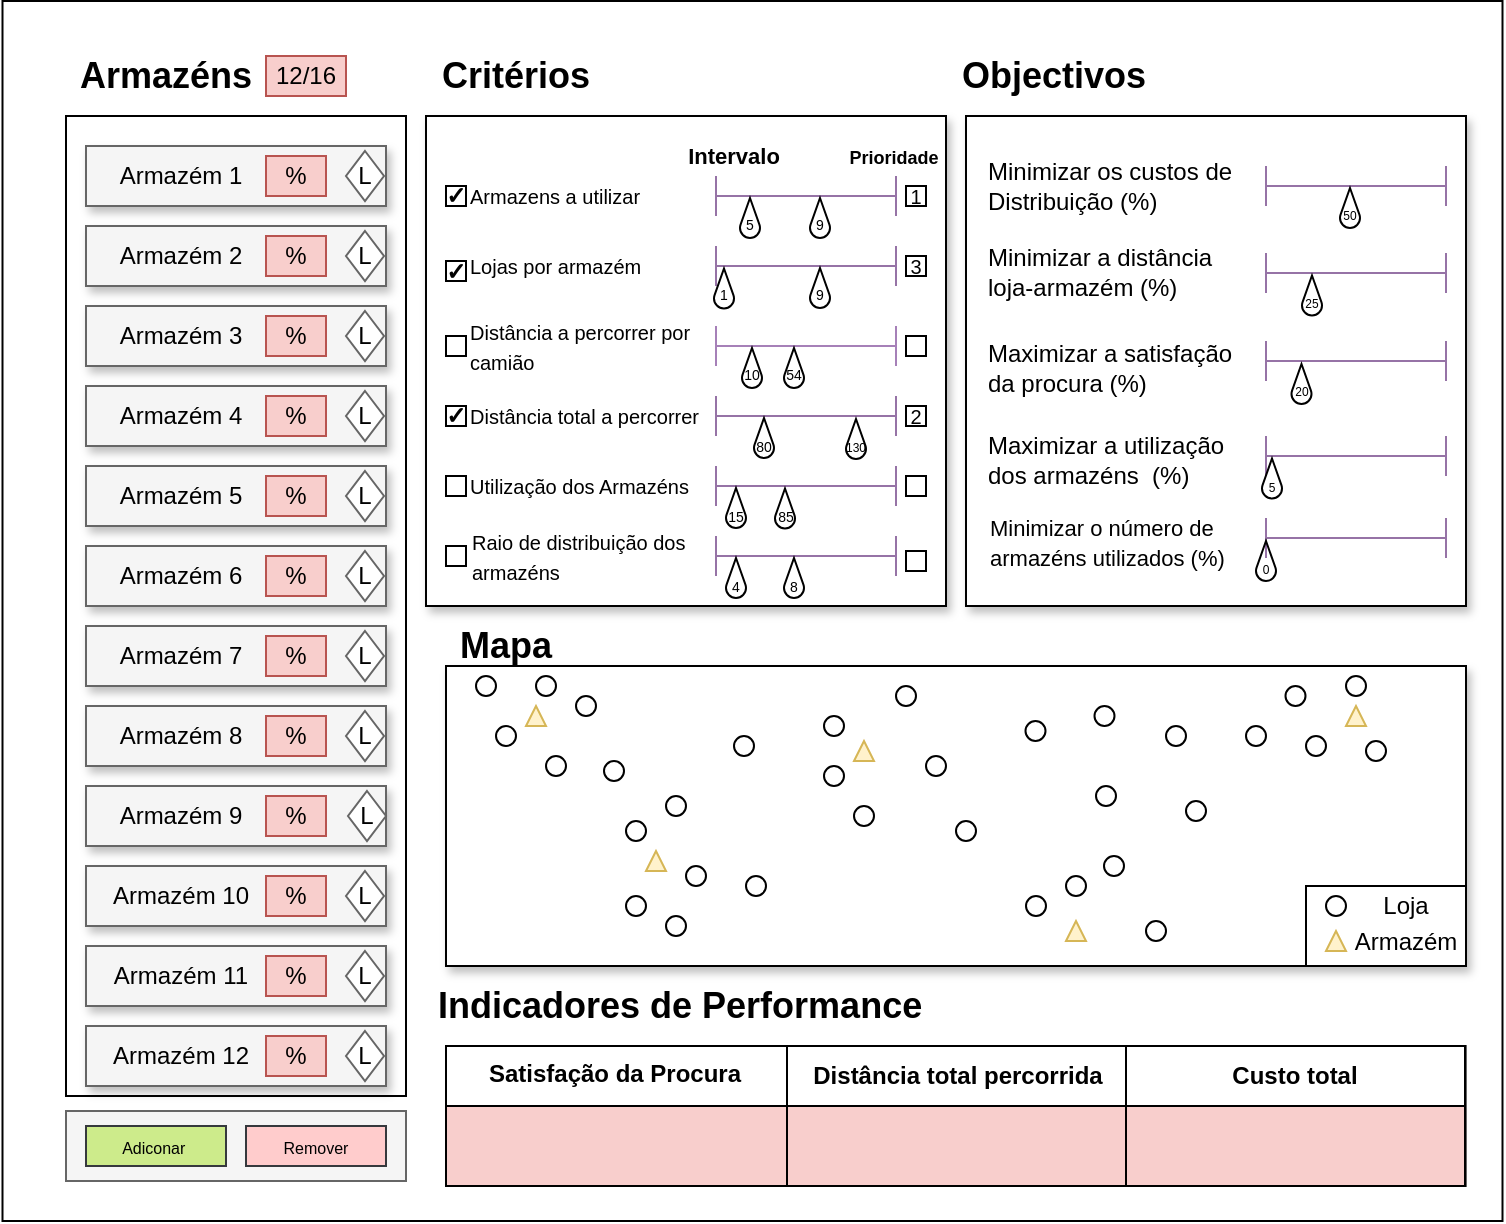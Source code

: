 <mxfile version="14.6.10" type="github" pages="2">
  <diagram id="NRmai4ufiU7n2OQgseoS" name="Main screen">
    <mxGraphModel dx="649" dy="250" grid="1" gridSize="10" guides="1" tooltips="1" connect="1" arrows="1" fold="1" page="1" pageScale="1" pageWidth="827" pageHeight="1169" math="0" shadow="0">
      <root>
        <mxCell id="0" />
        <mxCell id="1" parent="0" />
        <mxCell id="R0dW41iW67-p02SMjD4P-4" value="" style="rounded=0;whiteSpace=wrap;html=1;" parent="1" vertex="1">
          <mxGeometry x="28.25" y="117.5" width="750" height="610" as="geometry" />
        </mxCell>
        <mxCell id="R0dW41iW67-p02SMjD4P-51" value="" style="rounded=0;whiteSpace=wrap;html=1;shadow=1;" parent="1" vertex="1">
          <mxGeometry x="510" y="175" width="250" height="245" as="geometry" />
        </mxCell>
        <mxCell id="R0dW41iW67-p02SMjD4P-50" value="" style="rounded=0;whiteSpace=wrap;html=1;shadow=1;" parent="1" vertex="1">
          <mxGeometry x="240" y="175" width="260" height="245" as="geometry" />
        </mxCell>
        <mxCell id="F5A6Kw2tNzJEF8wQShka-27" value="" style="rounded=0;whiteSpace=wrap;html=1;strokeColor=#666666;gradientColor=none;" parent="1" vertex="1">
          <mxGeometry x="250" y="640" width="510" height="70" as="geometry" />
        </mxCell>
        <mxCell id="h6lU-ru14ZyUMJlg78KE-5" value="" style="rounded=0;whiteSpace=wrap;html=1;" parent="1" vertex="1">
          <mxGeometry x="250" y="640" width="170.5" height="30" as="geometry" />
        </mxCell>
        <mxCell id="h6lU-ru14ZyUMJlg78KE-4" value="" style="rounded=0;whiteSpace=wrap;html=1;" parent="1" vertex="1">
          <mxGeometry x="590" y="640" width="169.5" height="30" as="geometry" />
        </mxCell>
        <mxCell id="h6lU-ru14ZyUMJlg78KE-2" value="" style="rounded=0;whiteSpace=wrap;html=1;" parent="1" vertex="1">
          <mxGeometry x="420.5" y="640" width="169.5" height="30" as="geometry" />
        </mxCell>
        <mxCell id="rmYGE9cO0uY12z1TG3N0-1" value="" style="rounded=0;whiteSpace=wrap;html=1;fillColor=#f5f5f5;strokeColor=#666666;" parent="1" vertex="1">
          <mxGeometry x="60" y="672.5" width="170" height="35" as="geometry" />
        </mxCell>
        <mxCell id="F5A6Kw2tNzJEF8wQShka-23" value="" style="rounded=0;whiteSpace=wrap;html=1;fillColor=#cdeb8b;strokeColor=#36393d;" parent="1" vertex="1">
          <mxGeometry x="70" y="680" width="70" height="20" as="geometry" />
        </mxCell>
        <mxCell id="rmYGE9cO0uY12z1TG3N0-3" value="&lt;font style=&quot;font-size: 8px&quot;&gt;Adiconar&amp;nbsp;&lt;/font&gt;" style="text;html=1;strokeColor=none;fillColor=none;align=center;verticalAlign=middle;whiteSpace=wrap;rounded=0;" parent="1" vertex="1">
          <mxGeometry x="70" y="680" width="70" height="20" as="geometry" />
        </mxCell>
        <mxCell id="R0dW41iW67-p02SMjD4P-6" value="" style="rounded=0;whiteSpace=wrap;html=1;" parent="1" vertex="1">
          <mxGeometry x="60" y="175" width="170" height="490" as="geometry" />
        </mxCell>
        <mxCell id="R0dW41iW67-p02SMjD4P-9" value="" style="rounded=0;whiteSpace=wrap;html=1;fillColor=#f5f5f5;strokeColor=#666666;fontColor=#333333;shadow=1;" parent="1" vertex="1">
          <mxGeometry x="70" y="230" width="150" height="30" as="geometry" />
        </mxCell>
        <mxCell id="R0dW41iW67-p02SMjD4P-10" value="" style="rounded=0;whiteSpace=wrap;html=1;fillColor=#f5f5f5;strokeColor=#666666;fontColor=#333333;shadow=1;" parent="1" vertex="1">
          <mxGeometry x="70" y="270" width="150" height="30" as="geometry" />
        </mxCell>
        <mxCell id="R0dW41iW67-p02SMjD4P-11" value="" style="rounded=0;whiteSpace=wrap;html=1;fillColor=#f5f5f5;strokeColor=#666666;fontColor=#333333;shadow=1;" parent="1" vertex="1">
          <mxGeometry x="70" y="310" width="150" height="30" as="geometry" />
        </mxCell>
        <mxCell id="R0dW41iW67-p02SMjD4P-12" value="" style="rounded=0;whiteSpace=wrap;html=1;fillColor=#f5f5f5;strokeColor=#666666;fontColor=#333333;shadow=1;" parent="1" vertex="1">
          <mxGeometry x="70" y="350" width="150" height="30" as="geometry" />
        </mxCell>
        <mxCell id="R0dW41iW67-p02SMjD4P-13" value="" style="rounded=0;whiteSpace=wrap;html=1;fillColor=#f5f5f5;strokeColor=#666666;fontColor=#333333;shadow=1;" parent="1" vertex="1">
          <mxGeometry x="70" y="430" width="150" height="30" as="geometry" />
        </mxCell>
        <mxCell id="R0dW41iW67-p02SMjD4P-14" value="" style="rounded=0;whiteSpace=wrap;html=1;fillColor=#f5f5f5;strokeColor=#666666;fontColor=#333333;shadow=1;" parent="1" vertex="1">
          <mxGeometry x="70" y="390" width="150" height="30" as="geometry" />
        </mxCell>
        <mxCell id="R0dW41iW67-p02SMjD4P-15" value="" style="rounded=0;whiteSpace=wrap;html=1;fillColor=#f5f5f5;strokeColor=#666666;fontColor=#333333;shadow=1;" parent="1" vertex="1">
          <mxGeometry x="70" y="190" width="150" height="30" as="geometry" />
        </mxCell>
        <UserObject label="Armazém 1 " link="data:page/id,EaeVv4soLOS1COrtuG4x" id="R0dW41iW67-p02SMjD4P-8">
          <mxCell style="text;html=1;strokeColor=none;fillColor=none;align=center;verticalAlign=middle;whiteSpace=wrap;rounded=0;" parent="1" vertex="1">
            <mxGeometry x="80" y="195" width="75" height="20" as="geometry" />
          </mxCell>
        </UserObject>
        <mxCell id="R0dW41iW67-p02SMjD4P-16" value="&lt;div&gt;Armazém 2&lt;/div&gt;" style="text;html=1;strokeColor=none;fillColor=none;align=center;verticalAlign=middle;whiteSpace=wrap;rounded=0;" parent="1" vertex="1">
          <mxGeometry x="80" y="230" width="75" height="30" as="geometry" />
        </mxCell>
        <mxCell id="R0dW41iW67-p02SMjD4P-17" value="&lt;div&gt;Armazém 3&lt;br&gt;&lt;/div&gt;" style="text;html=1;strokeColor=none;fillColor=none;align=center;verticalAlign=middle;whiteSpace=wrap;rounded=0;" parent="1" vertex="1">
          <mxGeometry x="80" y="275" width="75" height="20" as="geometry" />
        </mxCell>
        <mxCell id="R0dW41iW67-p02SMjD4P-18" value="&lt;div&gt;Armazém 4&lt;br&gt;&lt;/div&gt;" style="text;html=1;strokeColor=none;fillColor=none;align=center;verticalAlign=middle;whiteSpace=wrap;rounded=0;" parent="1" vertex="1">
          <mxGeometry x="80" y="315" width="75" height="20" as="geometry" />
        </mxCell>
        <mxCell id="R0dW41iW67-p02SMjD4P-19" value="&lt;div&gt;Armazém 5&lt;/div&gt;" style="text;html=1;strokeColor=none;fillColor=none;align=center;verticalAlign=middle;whiteSpace=wrap;rounded=0;" parent="1" vertex="1">
          <mxGeometry x="80" y="355" width="75" height="20" as="geometry" />
        </mxCell>
        <mxCell id="R0dW41iW67-p02SMjD4P-20" value="&lt;div&gt;Armazém 7&lt;br&gt;&lt;/div&gt;" style="text;html=1;strokeColor=none;fillColor=none;align=center;verticalAlign=middle;whiteSpace=wrap;rounded=0;" parent="1" vertex="1">
          <mxGeometry x="80" y="435" width="75" height="20" as="geometry" />
        </mxCell>
        <mxCell id="R0dW41iW67-p02SMjD4P-23" value="&lt;div&gt;Armazém 6&lt;/div&gt;" style="text;html=1;strokeColor=none;fillColor=none;align=center;verticalAlign=middle;whiteSpace=wrap;rounded=0;" parent="1" vertex="1">
          <mxGeometry x="80" y="395" width="75" height="20" as="geometry" />
        </mxCell>
        <mxCell id="R0dW41iW67-p02SMjD4P-24" value="&lt;div align=&quot;left&quot;&gt;&lt;br&gt;&lt;/div&gt;" style="rounded=0;whiteSpace=wrap;html=1;fillColor=#f5f5f5;strokeColor=#666666;fontColor=#333333;shadow=1;" parent="1" vertex="1">
          <mxGeometry x="70" y="470" width="150" height="30" as="geometry" />
        </mxCell>
        <mxCell id="R0dW41iW67-p02SMjD4P-25" value="" style="rounded=0;whiteSpace=wrap;html=1;fillColor=#f5f5f5;strokeColor=#666666;fontColor=#333333;shadow=1;" parent="1" vertex="1">
          <mxGeometry x="70" y="510" width="150" height="30" as="geometry" />
        </mxCell>
        <mxCell id="R0dW41iW67-p02SMjD4P-26" value="" style="rounded=0;whiteSpace=wrap;html=1;fillColor=#f5f5f5;strokeColor=#666666;fontColor=#333333;shadow=1;" parent="1" vertex="1">
          <mxGeometry x="70" y="550" width="150" height="30" as="geometry" />
        </mxCell>
        <mxCell id="R0dW41iW67-p02SMjD4P-28" value="" style="rounded=0;whiteSpace=wrap;html=1;fillColor=#f5f5f5;strokeColor=#666666;fontColor=#333333;shadow=1;" parent="1" vertex="1">
          <mxGeometry x="70" y="590" width="150" height="30" as="geometry" />
        </mxCell>
        <mxCell id="R0dW41iW67-p02SMjD4P-29" value="&lt;div&gt;Armazém 9&lt;br&gt;&lt;/div&gt;" style="text;html=1;strokeColor=none;fillColor=none;align=center;verticalAlign=middle;whiteSpace=wrap;rounded=0;" parent="1" vertex="1">
          <mxGeometry x="80" y="515" width="75" height="20" as="geometry" />
        </mxCell>
        <mxCell id="R0dW41iW67-p02SMjD4P-30" value="&lt;div&gt;Armazém 8&lt;br&gt;&lt;/div&gt;" style="text;html=1;strokeColor=none;fillColor=none;align=center;verticalAlign=middle;whiteSpace=wrap;rounded=0;" parent="1" vertex="1">
          <mxGeometry x="80" y="475" width="75" height="20" as="geometry" />
        </mxCell>
        <mxCell id="R0dW41iW67-p02SMjD4P-31" value="&lt;div&gt;Armazém 10&lt;br&gt;&lt;/div&gt;" style="text;html=1;strokeColor=none;fillColor=none;align=center;verticalAlign=middle;whiteSpace=wrap;rounded=0;" parent="1" vertex="1">
          <mxGeometry x="80" y="555" width="75" height="20" as="geometry" />
        </mxCell>
        <mxCell id="R0dW41iW67-p02SMjD4P-32" value="&lt;div&gt;Armazém 11&lt;br&gt;&lt;/div&gt;" style="text;html=1;strokeColor=none;fillColor=none;align=center;verticalAlign=middle;whiteSpace=wrap;rounded=0;" parent="1" vertex="1">
          <mxGeometry x="80" y="595" width="75" height="20" as="geometry" />
        </mxCell>
        <mxCell id="R0dW41iW67-p02SMjD4P-33" value="%" style="text;html=1;strokeColor=#b85450;fillColor=#f8cecc;align=center;verticalAlign=middle;whiteSpace=wrap;rounded=0;" parent="1" vertex="1">
          <mxGeometry x="160" y="195" width="30" height="20" as="geometry" />
        </mxCell>
        <mxCell id="R0dW41iW67-p02SMjD4P-34" value="%" style="text;html=1;strokeColor=#b85450;fillColor=#f8cecc;align=center;verticalAlign=middle;whiteSpace=wrap;rounded=0;" parent="1" vertex="1">
          <mxGeometry x="160" y="235" width="30" height="20" as="geometry" />
        </mxCell>
        <mxCell id="R0dW41iW67-p02SMjD4P-35" value="%" style="text;html=1;strokeColor=#b85450;fillColor=#f8cecc;align=center;verticalAlign=middle;whiteSpace=wrap;rounded=0;" parent="1" vertex="1">
          <mxGeometry x="160" y="275" width="30" height="20" as="geometry" />
        </mxCell>
        <mxCell id="R0dW41iW67-p02SMjD4P-36" value="%" style="text;html=1;strokeColor=#b85450;fillColor=#f8cecc;align=center;verticalAlign=middle;whiteSpace=wrap;rounded=0;" parent="1" vertex="1">
          <mxGeometry x="160" y="315" width="30" height="20" as="geometry" />
        </mxCell>
        <mxCell id="R0dW41iW67-p02SMjD4P-37" value="%" style="text;html=1;strokeColor=#b85450;fillColor=#f8cecc;align=center;verticalAlign=middle;whiteSpace=wrap;rounded=0;" parent="1" vertex="1">
          <mxGeometry x="160" y="355" width="30" height="20" as="geometry" />
        </mxCell>
        <mxCell id="R0dW41iW67-p02SMjD4P-38" value="%" style="text;html=1;strokeColor=#b85450;fillColor=#f8cecc;align=center;verticalAlign=middle;whiteSpace=wrap;rounded=0;" parent="1" vertex="1">
          <mxGeometry x="160" y="395" width="30" height="20" as="geometry" />
        </mxCell>
        <mxCell id="R0dW41iW67-p02SMjD4P-39" value="%" style="text;html=1;strokeColor=#b85450;fillColor=#f8cecc;align=center;verticalAlign=middle;whiteSpace=wrap;rounded=0;" parent="1" vertex="1">
          <mxGeometry x="160" y="435" width="30" height="20" as="geometry" />
        </mxCell>
        <mxCell id="R0dW41iW67-p02SMjD4P-40" value="%" style="text;html=1;strokeColor=#b85450;fillColor=#f8cecc;align=center;verticalAlign=middle;whiteSpace=wrap;rounded=0;" parent="1" vertex="1">
          <mxGeometry x="160" y="475" width="30" height="20" as="geometry" />
        </mxCell>
        <mxCell id="R0dW41iW67-p02SMjD4P-41" value="%" style="text;html=1;strokeColor=#b85450;fillColor=#f8cecc;align=center;verticalAlign=middle;whiteSpace=wrap;rounded=0;" parent="1" vertex="1">
          <mxGeometry x="160" y="515" width="30" height="20" as="geometry" />
        </mxCell>
        <mxCell id="R0dW41iW67-p02SMjD4P-42" value="%" style="text;html=1;strokeColor=#b85450;fillColor=#f8cecc;align=center;verticalAlign=middle;whiteSpace=wrap;rounded=0;" parent="1" vertex="1">
          <mxGeometry x="160" y="595" width="30" height="20" as="geometry" />
        </mxCell>
        <mxCell id="R0dW41iW67-p02SMjD4P-43" value="%" style="text;html=1;strokeColor=#b85450;fillColor=#f8cecc;align=center;verticalAlign=middle;whiteSpace=wrap;rounded=0;" parent="1" vertex="1">
          <mxGeometry x="160" y="555" width="30" height="20" as="geometry" />
        </mxCell>
        <mxCell id="R0dW41iW67-p02SMjD4P-44" value="" style="rounded=0;whiteSpace=wrap;html=1;fillColor=#f5f5f5;strokeColor=#666666;fontColor=#333333;shadow=1;" parent="1" vertex="1">
          <mxGeometry x="70" y="630" width="150" height="30" as="geometry" />
        </mxCell>
        <mxCell id="R0dW41iW67-p02SMjD4P-46" value="&lt;div&gt;Armazém 12&lt;br&gt;&lt;/div&gt;" style="text;html=1;strokeColor=none;fillColor=none;align=center;verticalAlign=middle;whiteSpace=wrap;rounded=0;" parent="1" vertex="1">
          <mxGeometry x="80" y="635" width="75" height="20" as="geometry" />
        </mxCell>
        <mxCell id="R0dW41iW67-p02SMjD4P-47" value="%" style="text;html=1;strokeColor=#b85450;fillColor=#f8cecc;align=center;verticalAlign=middle;whiteSpace=wrap;rounded=0;" parent="1" vertex="1">
          <mxGeometry x="160" y="635" width="30" height="20" as="geometry" />
        </mxCell>
        <mxCell id="R0dW41iW67-p02SMjD4P-48" value="&lt;b&gt;&lt;font style=&quot;font-size: 18px&quot;&gt;Armazéns &lt;/font&gt;&lt;/b&gt;" style="text;html=1;strokeColor=none;fillColor=none;align=center;verticalAlign=middle;whiteSpace=wrap;rounded=0;" parent="1" vertex="1">
          <mxGeometry x="70" y="135" width="80" height="40" as="geometry" />
        </mxCell>
        <mxCell id="R0dW41iW67-p02SMjD4P-49" value="12/16" style="text;html=1;strokeColor=#b85450;fillColor=#f8cecc;align=center;verticalAlign=middle;whiteSpace=wrap;rounded=0;" parent="1" vertex="1">
          <mxGeometry x="160" y="145" width="40" height="20" as="geometry" />
        </mxCell>
        <mxCell id="R0dW41iW67-p02SMjD4P-53" value="&lt;font style=&quot;font-size: 18px&quot;&gt;&lt;b&gt;Critérios&lt;/b&gt;&lt;/font&gt;" style="text;html=1;strokeColor=none;fillColor=none;align=center;verticalAlign=middle;whiteSpace=wrap;rounded=0;shadow=1;" parent="1" vertex="1">
          <mxGeometry x="265" y="145" width="40" height="20" as="geometry" />
        </mxCell>
        <mxCell id="R0dW41iW67-p02SMjD4P-54" value="&lt;b&gt;&lt;font style=&quot;font-size: 18px&quot;&gt;Objectivos&lt;/font&gt;&lt;/b&gt;" style="text;html=1;strokeColor=none;fillColor=none;align=center;verticalAlign=middle;whiteSpace=wrap;rounded=0;shadow=1;" parent="1" vertex="1">
          <mxGeometry x="534.25" y="145" width="40" height="20" as="geometry" />
        </mxCell>
        <mxCell id="R0dW41iW67-p02SMjD4P-57" value="" style="rounded=0;whiteSpace=wrap;html=1;shadow=1;" parent="1" vertex="1">
          <mxGeometry x="250" y="450" width="510" height="150" as="geometry" />
        </mxCell>
        <mxCell id="R0dW41iW67-p02SMjD4P-58" value="&lt;b&gt;&lt;font style=&quot;font-size: 18px&quot;&gt;Mapa&lt;/font&gt;&lt;/b&gt;" style="text;html=1;strokeColor=none;fillColor=none;align=center;verticalAlign=middle;whiteSpace=wrap;rounded=0;shadow=1;" parent="1" vertex="1">
          <mxGeometry x="260" y="430" width="40" height="20" as="geometry" />
        </mxCell>
        <mxCell id="tkk9e5V-FSu3oB6VqEjD-1" value="&lt;b&gt;✓&lt;/b&gt;" style="rounded=0;whiteSpace=wrap;html=1;" parent="1" vertex="1">
          <mxGeometry x="250" y="210" width="10" height="10" as="geometry" />
        </mxCell>
        <mxCell id="tkk9e5V-FSu3oB6VqEjD-5" value="&lt;b&gt;✓&lt;/b&gt;" style="rounded=0;whiteSpace=wrap;html=1;" parent="1" vertex="1">
          <mxGeometry x="250" y="247.5" width="10" height="10" as="geometry" />
        </mxCell>
        <mxCell id="tkk9e5V-FSu3oB6VqEjD-6" value="" style="rounded=0;whiteSpace=wrap;html=1;" parent="1" vertex="1">
          <mxGeometry x="250" y="285" width="10" height="10" as="geometry" />
        </mxCell>
        <mxCell id="tkk9e5V-FSu3oB6VqEjD-7" value="&lt;b&gt;✓&lt;/b&gt;" style="rounded=0;whiteSpace=wrap;html=1;" parent="1" vertex="1">
          <mxGeometry x="250" y="320" width="10" height="10" as="geometry" />
        </mxCell>
        <mxCell id="tkk9e5V-FSu3oB6VqEjD-8" value="" style="rounded=0;whiteSpace=wrap;html=1;" parent="1" vertex="1">
          <mxGeometry x="250" y="355" width="10" height="10" as="geometry" />
        </mxCell>
        <mxCell id="tkk9e5V-FSu3oB6VqEjD-9" value="" style="rounded=0;whiteSpace=wrap;html=1;" parent="1" vertex="1">
          <mxGeometry x="250" y="390" width="10" height="10" as="geometry" />
        </mxCell>
        <mxCell id="muwwWc_V2hGWRT89JYlG-5" value="&lt;div align=&quot;left&quot;&gt;&lt;font style=&quot;font-size: 10px&quot;&gt;Armazens a utilizar&lt;/font&gt;&lt;/div&gt;" style="text;html=1;strokeColor=none;fillColor=none;align=left;verticalAlign=middle;whiteSpace=wrap;rounded=0;" parent="1" vertex="1">
          <mxGeometry x="260" y="205" width="120" height="20" as="geometry" />
        </mxCell>
        <mxCell id="muwwWc_V2hGWRT89JYlG-12" value="" style="shape=crossbar;whiteSpace=wrap;html=1;rounded=1;fillColor=#e1d5e7;strokeColor=#9673a6;" parent="1" vertex="1">
          <mxGeometry x="385" y="205" width="90" height="20" as="geometry" />
        </mxCell>
        <mxCell id="muwwWc_V2hGWRT89JYlG-13" value="" style="verticalLabelPosition=bottom;verticalAlign=top;html=1;shape=mxgraph.basic.drop" parent="1" vertex="1">
          <mxGeometry x="397" y="216" width="10" height="20" as="geometry" />
        </mxCell>
        <mxCell id="muwwWc_V2hGWRT89JYlG-14" value="" style="verticalLabelPosition=bottom;verticalAlign=top;html=1;shape=mxgraph.basic.drop" parent="1" vertex="1">
          <mxGeometry x="432" y="216" width="10" height="20" as="geometry" />
        </mxCell>
        <mxCell id="muwwWc_V2hGWRT89JYlG-15" value="&lt;div align=&quot;left&quot;&gt;&lt;font style=&quot;font-size: 10px&quot;&gt;Lojas por armazém&lt;/font&gt;&lt;/div&gt;" style="text;html=1;strokeColor=none;fillColor=none;align=left;verticalAlign=middle;whiteSpace=wrap;rounded=0;" parent="1" vertex="1">
          <mxGeometry x="260" y="240" width="120" height="20" as="geometry" />
        </mxCell>
        <mxCell id="muwwWc_V2hGWRT89JYlG-16" value="" style="shape=crossbar;whiteSpace=wrap;html=1;rounded=1;fillColor=#e1d5e7;strokeColor=#9673a6;" parent="1" vertex="1">
          <mxGeometry x="385" y="240" width="90" height="20" as="geometry" />
        </mxCell>
        <mxCell id="muwwWc_V2hGWRT89JYlG-17" value="" style="verticalLabelPosition=bottom;verticalAlign=top;html=1;shape=mxgraph.basic.drop" parent="1" vertex="1">
          <mxGeometry x="384" y="251.25" width="10" height="20" as="geometry" />
        </mxCell>
        <mxCell id="muwwWc_V2hGWRT89JYlG-18" value="" style="verticalLabelPosition=bottom;verticalAlign=top;html=1;shape=mxgraph.basic.drop" parent="1" vertex="1">
          <mxGeometry x="432" y="251" width="10" height="20" as="geometry" />
        </mxCell>
        <mxCell id="muwwWc_V2hGWRT89JYlG-20" value="&lt;font style=&quot;font-size: 7px&quot;&gt;5&lt;/font&gt;" style="text;html=1;strokeColor=none;fillColor=none;align=center;verticalAlign=middle;whiteSpace=wrap;rounded=0;" parent="1" vertex="1">
          <mxGeometry x="397" y="223" width="10" height="10" as="geometry" />
        </mxCell>
        <mxCell id="muwwWc_V2hGWRT89JYlG-21" value="&lt;font style=&quot;font-size: 7px&quot;&gt;9&lt;/font&gt;" style="text;html=1;strokeColor=none;fillColor=none;align=center;verticalAlign=middle;whiteSpace=wrap;rounded=0;" parent="1" vertex="1">
          <mxGeometry x="432" y="223" width="10" height="10" as="geometry" />
        </mxCell>
        <mxCell id="muwwWc_V2hGWRT89JYlG-22" value="&lt;font style=&quot;font-size: 7px&quot;&gt;1&lt;/font&gt;" style="text;html=1;strokeColor=none;fillColor=none;align=center;verticalAlign=middle;whiteSpace=wrap;rounded=0;" parent="1" vertex="1">
          <mxGeometry x="384" y="257.75" width="10" height="10" as="geometry" />
        </mxCell>
        <mxCell id="muwwWc_V2hGWRT89JYlG-23" value="&lt;font style=&quot;font-size: 7px&quot;&gt;9&lt;/font&gt;" style="text;html=1;strokeColor=none;fillColor=none;align=center;verticalAlign=middle;whiteSpace=wrap;rounded=0;" parent="1" vertex="1">
          <mxGeometry x="432" y="256.75" width="10" height="12.5" as="geometry" />
        </mxCell>
        <mxCell id="muwwWc_V2hGWRT89JYlG-28" value="" style="shape=crossbar;whiteSpace=wrap;html=1;rounded=1;strokeColor=#A680B8;" parent="1" vertex="1">
          <mxGeometry x="385" y="280" width="90" height="20" as="geometry" />
        </mxCell>
        <mxCell id="muwwWc_V2hGWRT89JYlG-29" value="" style="verticalLabelPosition=bottom;verticalAlign=top;html=1;shape=mxgraph.basic.drop" parent="1" vertex="1">
          <mxGeometry x="398" y="291" width="10" height="20" as="geometry" />
        </mxCell>
        <mxCell id="muwwWc_V2hGWRT89JYlG-30" value="" style="verticalLabelPosition=bottom;verticalAlign=top;html=1;shape=mxgraph.basic.drop" parent="1" vertex="1">
          <mxGeometry x="419" y="291" width="10" height="20" as="geometry" />
        </mxCell>
        <mxCell id="muwwWc_V2hGWRT89JYlG-31" value="&lt;font style=&quot;font-size: 7px&quot;&gt;10&lt;/font&gt;" style="text;html=1;strokeColor=none;fillColor=none;align=center;verticalAlign=middle;whiteSpace=wrap;rounded=0;" parent="1" vertex="1">
          <mxGeometry x="398" y="296.5" width="10" height="12.5" as="geometry" />
        </mxCell>
        <mxCell id="muwwWc_V2hGWRT89JYlG-32" value="&lt;div align=&quot;left&quot;&gt;&lt;font style=&quot;font-size: 10px&quot;&gt;Distância a percorrer por camião&lt;/font&gt;&lt;br&gt;&lt;/div&gt;" style="text;html=1;strokeColor=none;fillColor=none;align=left;verticalAlign=middle;whiteSpace=wrap;rounded=0;" parent="1" vertex="1">
          <mxGeometry x="260" y="280" width="120" height="20" as="geometry" />
        </mxCell>
        <mxCell id="muwwWc_V2hGWRT89JYlG-34" value="&lt;div style=&quot;font-size: 10px&quot; align=&quot;left&quot;&gt;&lt;font style=&quot;font-size: 10px&quot;&gt;Distância total a percorrer&lt;/font&gt;&lt;br&gt;&lt;/div&gt;" style="text;html=1;strokeColor=none;fillColor=none;align=left;verticalAlign=middle;whiteSpace=wrap;rounded=0;" parent="1" vertex="1">
          <mxGeometry x="260" y="315" width="140" height="20" as="geometry" />
        </mxCell>
        <mxCell id="D7VwC7txDhZd7Wnt2dgu-1" value="&lt;font style=&quot;font-size: 10px&quot;&gt;Utilização dos Armazéns&lt;br&gt;&lt;/font&gt;" style="text;html=1;strokeColor=none;fillColor=none;align=left;verticalAlign=middle;whiteSpace=wrap;rounded=0;" parent="1" vertex="1">
          <mxGeometry x="260" y="350" width="140" height="20" as="geometry" />
        </mxCell>
        <mxCell id="D7VwC7txDhZd7Wnt2dgu-2" value="" style="shape=crossbar;whiteSpace=wrap;html=1;rounded=1;fillColor=#e1d5e7;strokeColor=#9673a6;" parent="1" vertex="1">
          <mxGeometry x="385" y="315" width="90" height="20" as="geometry" />
        </mxCell>
        <mxCell id="D7VwC7txDhZd7Wnt2dgu-3" value="" style="shape=crossbar;whiteSpace=wrap;html=1;rounded=1;fillColor=#e1d5e7;strokeColor=#9673a6;" parent="1" vertex="1">
          <mxGeometry x="385" y="350" width="90" height="20" as="geometry" />
        </mxCell>
        <mxCell id="D7VwC7txDhZd7Wnt2dgu-4" value="" style="shape=crossbar;whiteSpace=wrap;html=1;rounded=1;fillColor=#e1d5e7;strokeColor=#9673a6;" parent="1" vertex="1">
          <mxGeometry x="385" y="385" width="90" height="20" as="geometry" />
        </mxCell>
        <mxCell id="D7VwC7txDhZd7Wnt2dgu-5" value="" style="verticalLabelPosition=bottom;verticalAlign=top;html=1;shape=mxgraph.basic.drop" parent="1" vertex="1">
          <mxGeometry x="450" y="326.5" width="10" height="20" as="geometry" />
        </mxCell>
        <mxCell id="D7VwC7txDhZd7Wnt2dgu-6" value="" style="verticalLabelPosition=bottom;verticalAlign=top;html=1;shape=mxgraph.basic.drop" parent="1" vertex="1">
          <mxGeometry x="414.5" y="361.25" width="10" height="20" as="geometry" />
        </mxCell>
        <mxCell id="D7VwC7txDhZd7Wnt2dgu-7" value="" style="verticalLabelPosition=bottom;verticalAlign=top;html=1;shape=mxgraph.basic.drop" parent="1" vertex="1">
          <mxGeometry x="419" y="396" width="10" height="20" as="geometry" />
        </mxCell>
        <mxCell id="D7VwC7txDhZd7Wnt2dgu-8" value="" style="verticalLabelPosition=bottom;verticalAlign=top;html=1;shape=mxgraph.basic.drop" parent="1" vertex="1">
          <mxGeometry x="390" y="361" width="10" height="20" as="geometry" />
        </mxCell>
        <mxCell id="D7VwC7txDhZd7Wnt2dgu-9" value="" style="verticalLabelPosition=bottom;verticalAlign=top;html=1;shape=mxgraph.basic.drop" parent="1" vertex="1">
          <mxGeometry x="390" y="396" width="10" height="20" as="geometry" />
        </mxCell>
        <mxCell id="D7VwC7txDhZd7Wnt2dgu-10" value="" style="verticalLabelPosition=bottom;verticalAlign=top;html=1;shape=mxgraph.basic.drop" parent="1" vertex="1">
          <mxGeometry x="404" y="326" width="10" height="20" as="geometry" />
        </mxCell>
        <mxCell id="D7VwC7txDhZd7Wnt2dgu-11" value="&lt;font style=&quot;font-size: 10px&quot;&gt;Raio de distribuição dos armazéns &lt;br&gt;&lt;/font&gt;" style="text;html=1;strokeColor=none;fillColor=none;align=left;verticalAlign=middle;whiteSpace=wrap;rounded=0;" parent="1" vertex="1">
          <mxGeometry x="261" y="385" width="140" height="20" as="geometry" />
        </mxCell>
        <mxCell id="D7VwC7txDhZd7Wnt2dgu-14" value="&lt;font style=&quot;font-size: 7px&quot;&gt;54&lt;/font&gt;" style="text;html=1;strokeColor=none;fillColor=none;align=center;verticalAlign=middle;whiteSpace=wrap;rounded=0;" parent="1" vertex="1">
          <mxGeometry x="418.5" y="296.5" width="10" height="12.5" as="geometry" />
        </mxCell>
        <mxCell id="D7VwC7txDhZd7Wnt2dgu-15" value="&lt;font style=&quot;font-size: 7px&quot;&gt;80&lt;/font&gt;" style="text;html=1;strokeColor=none;fillColor=none;align=center;verticalAlign=middle;whiteSpace=wrap;rounded=0;" parent="1" vertex="1">
          <mxGeometry x="404" y="330" width="10" height="17.5" as="geometry" />
        </mxCell>
        <mxCell id="D7VwC7txDhZd7Wnt2dgu-16" value="&lt;font style=&quot;font-size: 6px&quot;&gt;130&lt;/font&gt;" style="text;html=1;strokeColor=none;fillColor=none;align=center;verticalAlign=middle;whiteSpace=wrap;rounded=0;" parent="1" vertex="1">
          <mxGeometry x="450" y="330" width="10" height="17.5" as="geometry" />
        </mxCell>
        <mxCell id="D7VwC7txDhZd7Wnt2dgu-17" value="&lt;font style=&quot;font-size: 7px&quot;&gt;15&lt;/font&gt;" style="text;html=1;strokeColor=none;fillColor=none;align=center;verticalAlign=middle;whiteSpace=wrap;rounded=0;" parent="1" vertex="1">
          <mxGeometry x="390" y="365" width="10" height="17.5" as="geometry" />
        </mxCell>
        <mxCell id="D7VwC7txDhZd7Wnt2dgu-18" value="&lt;font style=&quot;font-size: 7px&quot;&gt;85&lt;/font&gt;" style="text;html=1;strokeColor=none;fillColor=none;align=center;verticalAlign=middle;whiteSpace=wrap;rounded=0;" parent="1" vertex="1">
          <mxGeometry x="414.5" y="365.5" width="10" height="17.5" as="geometry" />
        </mxCell>
        <mxCell id="D7VwC7txDhZd7Wnt2dgu-19" value="&lt;font style=&quot;font-size: 7px&quot;&gt;4&lt;/font&gt;" style="text;html=1;strokeColor=none;fillColor=none;align=center;verticalAlign=middle;whiteSpace=wrap;rounded=0;" parent="1" vertex="1">
          <mxGeometry x="390" y="400" width="10" height="17.5" as="geometry" />
        </mxCell>
        <mxCell id="D7VwC7txDhZd7Wnt2dgu-20" value="&lt;font style=&quot;font-size: 7px&quot;&gt;8&lt;/font&gt;" style="text;html=1;strokeColor=none;fillColor=none;align=center;verticalAlign=middle;whiteSpace=wrap;rounded=0;" parent="1" vertex="1">
          <mxGeometry x="418.5" y="400" width="10" height="17.5" as="geometry" />
        </mxCell>
        <mxCell id="D7VwC7txDhZd7Wnt2dgu-25" value="" style="rounded=0;whiteSpace=wrap;html=1;" parent="1" vertex="1">
          <mxGeometry x="480" y="210" width="10" height="10" as="geometry" />
        </mxCell>
        <mxCell id="D7VwC7txDhZd7Wnt2dgu-26" value="" style="rounded=0;whiteSpace=wrap;html=1;" parent="1" vertex="1">
          <mxGeometry x="480" y="392.5" width="10" height="10" as="geometry" />
        </mxCell>
        <mxCell id="D7VwC7txDhZd7Wnt2dgu-27" value="" style="rounded=0;whiteSpace=wrap;html=1;" parent="1" vertex="1">
          <mxGeometry x="480" y="355" width="10" height="10" as="geometry" />
        </mxCell>
        <mxCell id="D7VwC7txDhZd7Wnt2dgu-28" value="" style="rounded=0;whiteSpace=wrap;html=1;" parent="1" vertex="1">
          <mxGeometry x="480" y="320" width="10" height="10" as="geometry" />
        </mxCell>
        <mxCell id="D7VwC7txDhZd7Wnt2dgu-29" value="" style="rounded=0;whiteSpace=wrap;html=1;align=right;" parent="1" vertex="1">
          <mxGeometry x="480" y="245" width="10" height="10" as="geometry" />
        </mxCell>
        <mxCell id="D7VwC7txDhZd7Wnt2dgu-30" value="" style="rounded=0;whiteSpace=wrap;html=1;" parent="1" vertex="1">
          <mxGeometry x="480" y="285" width="10" height="10" as="geometry" />
        </mxCell>
        <mxCell id="D7VwC7txDhZd7Wnt2dgu-32" value="&lt;font style=&quot;font-size: 10px&quot;&gt;1&lt;/font&gt;" style="text;html=1;strokeColor=none;fillColor=none;align=center;verticalAlign=middle;whiteSpace=wrap;rounded=0;" parent="1" vertex="1">
          <mxGeometry x="480" y="210.25" width="10" height="10" as="geometry" />
        </mxCell>
        <mxCell id="D7VwC7txDhZd7Wnt2dgu-33" value="&lt;font style=&quot;font-size: 10px&quot;&gt;3&lt;/font&gt;" style="text;html=1;strokeColor=none;fillColor=none;align=center;verticalAlign=middle;whiteSpace=wrap;rounded=0;" parent="1" vertex="1">
          <mxGeometry x="480" y="245" width="10" height="10" as="geometry" />
        </mxCell>
        <mxCell id="D7VwC7txDhZd7Wnt2dgu-34" value="&lt;font style=&quot;font-size: 10px&quot;&gt;2&lt;/font&gt;" style="text;html=1;strokeColor=none;fillColor=none;align=center;verticalAlign=middle;whiteSpace=wrap;rounded=0;" parent="1" vertex="1">
          <mxGeometry x="480" y="320" width="10" height="10" as="geometry" />
        </mxCell>
        <mxCell id="D7VwC7txDhZd7Wnt2dgu-35" value="&lt;b&gt;&lt;font style=&quot;font-size: 11px&quot;&gt;Intervalo&lt;/font&gt;&lt;/b&gt;" style="text;html=1;strokeColor=none;fillColor=none;align=center;verticalAlign=middle;whiteSpace=wrap;rounded=0;shadow=1;" parent="1" vertex="1">
          <mxGeometry x="374" y="185" width="40" height="20" as="geometry" />
        </mxCell>
        <mxCell id="D7VwC7txDhZd7Wnt2dgu-36" value="&lt;b&gt;&lt;font style=&quot;font-size: 9px&quot;&gt;Prioridade&lt;/font&gt;&lt;/b&gt;" style="text;html=1;strokeColor=none;fillColor=none;align=center;verticalAlign=middle;whiteSpace=wrap;rounded=0;shadow=1;" parent="1" vertex="1">
          <mxGeometry x="454" y="185" width="40" height="20" as="geometry" />
        </mxCell>
        <mxCell id="D7VwC7txDhZd7Wnt2dgu-38" value="Minimizar os custos de Distribuição (%)" style="text;html=1;strokeColor=none;fillColor=none;align=left;verticalAlign=middle;whiteSpace=wrap;rounded=0;" parent="1" vertex="1">
          <mxGeometry x="519" y="200" width="130" height="20" as="geometry" />
        </mxCell>
        <mxCell id="D7VwC7txDhZd7Wnt2dgu-39" value="Minimizar a distância loja-armazém (%)&amp;nbsp;" style="text;html=1;strokeColor=none;fillColor=none;align=left;verticalAlign=middle;whiteSpace=wrap;rounded=0;" parent="1" vertex="1">
          <mxGeometry x="519" y="243.25" width="130" height="20" as="geometry" />
        </mxCell>
        <mxCell id="D7VwC7txDhZd7Wnt2dgu-40" value="Maximizar a satisfação da procura (%)" style="text;html=1;strokeColor=none;fillColor=none;align=left;verticalAlign=middle;whiteSpace=wrap;rounded=0;" parent="1" vertex="1">
          <mxGeometry x="519" y="288.5" width="130" height="25" as="geometry" />
        </mxCell>
        <mxCell id="D7VwC7txDhZd7Wnt2dgu-41" value="Maximizar a utilização dos armazéns&amp;nbsp; (%)" style="text;html=1;strokeColor=none;fillColor=none;align=left;verticalAlign=middle;whiteSpace=wrap;rounded=0;" parent="1" vertex="1">
          <mxGeometry x="519" y="336.5" width="130" height="20" as="geometry" />
        </mxCell>
        <mxCell id="D7VwC7txDhZd7Wnt2dgu-42" value="&lt;font style=&quot;font-size: 11px&quot;&gt;Minimizar o número de armazéns utilizados &lt;font style=&quot;font-size: 11px&quot;&gt;(%)&lt;/font&gt;&lt;/font&gt;" style="text;html=1;strokeColor=none;fillColor=none;align=left;verticalAlign=middle;whiteSpace=wrap;rounded=0;" parent="1" vertex="1">
          <mxGeometry x="520" y="377.5" width="130" height="20" as="geometry" />
        </mxCell>
        <mxCell id="F5A6Kw2tNzJEF8wQShka-11" value="L" style="rhombus;whiteSpace=wrap;html=1;strokeColor=#666666;gradientColor=none;" parent="1" vertex="1">
          <mxGeometry x="200" y="432.5" width="19" height="25" as="geometry" />
        </mxCell>
        <mxCell id="F5A6Kw2tNzJEF8wQShka-12" value="L" style="rhombus;whiteSpace=wrap;html=1;strokeColor=#666666;gradientColor=none;" parent="1" vertex="1">
          <mxGeometry x="200" y="232.5" width="19" height="25" as="geometry" />
        </mxCell>
        <mxCell id="F5A6Kw2tNzJEF8wQShka-13" value="L" style="rhombus;whiteSpace=wrap;html=1;strokeColor=#666666;gradientColor=none;" parent="1" vertex="1">
          <mxGeometry x="200" y="392.5" width="19" height="25" as="geometry" />
        </mxCell>
        <mxCell id="F5A6Kw2tNzJEF8wQShka-14" value="L" style="rhombus;whiteSpace=wrap;html=1;strokeColor=#666666;gradientColor=none;" parent="1" vertex="1">
          <mxGeometry x="200" y="352.5" width="19" height="25" as="geometry" />
        </mxCell>
        <mxCell id="F5A6Kw2tNzJEF8wQShka-15" value="L" style="rhombus;whiteSpace=wrap;html=1;strokeColor=#666666;gradientColor=none;" parent="1" vertex="1">
          <mxGeometry x="200" y="312.5" width="19" height="25" as="geometry" />
        </mxCell>
        <mxCell id="F5A6Kw2tNzJEF8wQShka-16" value="L" style="rhombus;whiteSpace=wrap;html=1;strokeColor=#666666;gradientColor=none;" parent="1" vertex="1">
          <mxGeometry x="200" y="192.5" width="19" height="25" as="geometry" />
        </mxCell>
        <mxCell id="F5A6Kw2tNzJEF8wQShka-17" value="L" style="rhombus;whiteSpace=wrap;html=1;strokeColor=#666666;gradientColor=none;" parent="1" vertex="1">
          <mxGeometry x="200" y="272.5" width="19" height="25" as="geometry" />
        </mxCell>
        <mxCell id="F5A6Kw2tNzJEF8wQShka-18" value="L" style="rhombus;whiteSpace=wrap;html=1;strokeColor=#666666;gradientColor=none;" parent="1" vertex="1">
          <mxGeometry x="201" y="512.5" width="19" height="25" as="geometry" />
        </mxCell>
        <mxCell id="F5A6Kw2tNzJEF8wQShka-19" value="L" style="rhombus;whiteSpace=wrap;html=1;strokeColor=#666666;gradientColor=none;" parent="1" vertex="1">
          <mxGeometry x="200" y="472.5" width="19" height="25" as="geometry" />
        </mxCell>
        <mxCell id="F5A6Kw2tNzJEF8wQShka-20" value="L" style="rhombus;whiteSpace=wrap;html=1;strokeColor=#666666;gradientColor=none;" parent="1" vertex="1">
          <mxGeometry x="200" y="592.5" width="19" height="25" as="geometry" />
        </mxCell>
        <mxCell id="F5A6Kw2tNzJEF8wQShka-21" value="L" style="rhombus;whiteSpace=wrap;html=1;strokeColor=#666666;gradientColor=none;" parent="1" vertex="1">
          <mxGeometry x="200" y="552.5" width="19" height="25" as="geometry" />
        </mxCell>
        <mxCell id="F5A6Kw2tNzJEF8wQShka-22" value="L" style="rhombus;whiteSpace=wrap;html=1;strokeColor=#666666;gradientColor=none;" parent="1" vertex="1">
          <mxGeometry x="200" y="632.5" width="19" height="25" as="geometry" />
        </mxCell>
        <mxCell id="rmYGE9cO0uY12z1TG3N0-2" value="&lt;font style=&quot;font-size: 8px&quot;&gt;Remover&lt;br&gt;&lt;/font&gt;" style="rounded=0;whiteSpace=wrap;html=1;strokeColor=#36393d;fillColor=#ffcccc;" parent="1" vertex="1">
          <mxGeometry x="150" y="680" width="70" height="20" as="geometry" />
        </mxCell>
        <mxCell id="4geAEVL3qWTUjIouiwYH-1" value="&lt;b&gt;Distância total percorrida&lt;/b&gt;" style="text;html=1;strokeColor=none;fillColor=none;align=center;verticalAlign=middle;whiteSpace=wrap;rounded=0;" parent="1" vertex="1">
          <mxGeometry x="426" y="645" width="160" height="20" as="geometry" />
        </mxCell>
        <mxCell id="4geAEVL3qWTUjIouiwYH-2" value="&lt;div style=&quot;font-size: 18px&quot; align=&quot;left&quot;&gt;&lt;font style=&quot;font-size: 18px&quot;&gt;&lt;b&gt;Indicadores de Performance &lt;/b&gt;&lt;/font&gt;&lt;/div&gt;" style="text;html=1;strokeColor=none;fillColor=none;align=left;verticalAlign=middle;whiteSpace=wrap;rounded=0;" parent="1" vertex="1">
          <mxGeometry x="244" y="610" width="246" height="20" as="geometry" />
        </mxCell>
        <mxCell id="4geAEVL3qWTUjIouiwYH-3" value="&lt;b&gt;Custo total&lt;/b&gt;" style="text;html=1;strokeColor=none;fillColor=none;align=center;verticalAlign=middle;whiteSpace=wrap;rounded=0;" parent="1" vertex="1">
          <mxGeometry x="584.25" y="645" width="181" height="20" as="geometry" />
        </mxCell>
        <mxCell id="h6lU-ru14ZyUMJlg78KE-1" value="&lt;b&gt;Satisfação da Procura&lt;/b&gt;" style="text;html=1;strokeColor=none;fillColor=none;align=center;verticalAlign=middle;whiteSpace=wrap;rounded=0;" parent="1" vertex="1">
          <mxGeometry x="243.5" y="644" width="181" height="20" as="geometry" />
        </mxCell>
        <mxCell id="h6lU-ru14ZyUMJlg78KE-6" value="" style="rounded=0;whiteSpace=wrap;html=1;fillColor=#f8cecc;" parent="1" vertex="1">
          <mxGeometry x="420.5" y="670" width="169.5" height="40" as="geometry" />
        </mxCell>
        <mxCell id="h6lU-ru14ZyUMJlg78KE-7" value="" style="rounded=0;whiteSpace=wrap;html=1;fillColor=#f8cecc;" parent="1" vertex="1">
          <mxGeometry x="590" y="670" width="169.5" height="40" as="geometry" />
        </mxCell>
        <mxCell id="h6lU-ru14ZyUMJlg78KE-8" value="" style="rounded=0;whiteSpace=wrap;html=1;fillColor=#f8cecc;" parent="1" vertex="1">
          <mxGeometry x="250" y="670" width="170.5" height="40" as="geometry" />
        </mxCell>
        <mxCell id="h6lU-ru14ZyUMJlg78KE-18" value="" style="triangle;whiteSpace=wrap;html=1;strokeColor=#d6b656;rotation=90;direction=west;fillColor=#fff2cc;" parent="1" vertex="1">
          <mxGeometry x="290" y="470" width="10" height="10" as="geometry" />
        </mxCell>
        <mxCell id="h6lU-ru14ZyUMJlg78KE-19" value="" style="ellipse;whiteSpace=wrap;html=1;aspect=fixed;strokeColor=#000000;" parent="1" vertex="1">
          <mxGeometry x="315" y="465" width="10" height="10" as="geometry" />
        </mxCell>
        <mxCell id="h6lU-ru14ZyUMJlg78KE-20" value="" style="ellipse;whiteSpace=wrap;html=1;aspect=fixed;strokeColor=#000000;" parent="1" vertex="1">
          <mxGeometry x="300" y="495" width="10" height="10" as="geometry" />
        </mxCell>
        <mxCell id="h6lU-ru14ZyUMJlg78KE-21" value="" style="ellipse;whiteSpace=wrap;html=1;aspect=fixed;strokeColor=#000000;" parent="1" vertex="1">
          <mxGeometry x="275" y="480" width="10" height="10" as="geometry" />
        </mxCell>
        <mxCell id="h6lU-ru14ZyUMJlg78KE-23" value="" style="ellipse;whiteSpace=wrap;html=1;aspect=fixed;strokeColor=#000000;" parent="1" vertex="1">
          <mxGeometry x="265" y="455" width="10" height="10" as="geometry" />
        </mxCell>
        <mxCell id="h6lU-ru14ZyUMJlg78KE-24" value="" style="ellipse;whiteSpace=wrap;html=1;aspect=fixed;strokeColor=#000000;" parent="1" vertex="1">
          <mxGeometry x="295" y="455" width="10" height="10" as="geometry" />
        </mxCell>
        <mxCell id="h6lU-ru14ZyUMJlg78KE-25" value="" style="triangle;whiteSpace=wrap;html=1;strokeColor=#d6b656;rotation=90;direction=west;fillColor=#fff2cc;" parent="1" vertex="1">
          <mxGeometry x="350" y="542.5" width="10" height="10" as="geometry" />
        </mxCell>
        <mxCell id="h6lU-ru14ZyUMJlg78KE-26" value="" style="ellipse;whiteSpace=wrap;html=1;aspect=fixed;strokeColor=#000000;" parent="1" vertex="1">
          <mxGeometry x="360" y="515" width="10" height="10" as="geometry" />
        </mxCell>
        <mxCell id="h6lU-ru14ZyUMJlg78KE-27" value="" style="ellipse;whiteSpace=wrap;html=1;aspect=fixed;strokeColor=#000000;" parent="1" vertex="1">
          <mxGeometry x="340" y="527.5" width="10" height="10" as="geometry" />
        </mxCell>
        <mxCell id="h6lU-ru14ZyUMJlg78KE-28" value="" style="ellipse;whiteSpace=wrap;html=1;aspect=fixed;strokeColor=#000000;" parent="1" vertex="1">
          <mxGeometry x="370" y="550" width="10" height="10" as="geometry" />
        </mxCell>
        <mxCell id="h6lU-ru14ZyUMJlg78KE-29" value="" style="ellipse;whiteSpace=wrap;html=1;aspect=fixed;strokeColor=#000000;" parent="1" vertex="1">
          <mxGeometry x="340" y="565" width="10" height="10" as="geometry" />
        </mxCell>
        <mxCell id="h6lU-ru14ZyUMJlg78KE-30" value="" style="ellipse;whiteSpace=wrap;html=1;aspect=fixed;strokeColor=#000000;" parent="1" vertex="1">
          <mxGeometry x="360" y="575" width="10" height="10" as="geometry" />
        </mxCell>
        <mxCell id="h6lU-ru14ZyUMJlg78KE-31" value="" style="triangle;whiteSpace=wrap;html=1;strokeColor=#d6b656;rotation=90;direction=west;fillColor=#fff2cc;" parent="1" vertex="1">
          <mxGeometry x="454" y="487.5" width="10" height="10" as="geometry" />
        </mxCell>
        <mxCell id="h6lU-ru14ZyUMJlg78KE-32" value="" style="ellipse;whiteSpace=wrap;html=1;aspect=fixed;strokeColor=#000000;" parent="1" vertex="1">
          <mxGeometry x="490" y="495" width="10" height="10" as="geometry" />
        </mxCell>
        <mxCell id="h6lU-ru14ZyUMJlg78KE-33" value="" style="ellipse;whiteSpace=wrap;html=1;aspect=fixed;strokeColor=#000000;" parent="1" vertex="1">
          <mxGeometry x="475" y="460" width="10" height="10" as="geometry" />
        </mxCell>
        <mxCell id="h6lU-ru14ZyUMJlg78KE-34" value="" style="ellipse;whiteSpace=wrap;html=1;aspect=fixed;strokeColor=#000000;" parent="1" vertex="1">
          <mxGeometry x="439" y="500" width="10" height="10" as="geometry" />
        </mxCell>
        <mxCell id="h6lU-ru14ZyUMJlg78KE-35" value="" style="ellipse;whiteSpace=wrap;html=1;aspect=fixed;strokeColor=#000000;" parent="1" vertex="1">
          <mxGeometry x="400" y="555" width="10" height="10" as="geometry" />
        </mxCell>
        <mxCell id="h6lU-ru14ZyUMJlg78KE-36" value="" style="ellipse;whiteSpace=wrap;html=1;aspect=fixed;strokeColor=#000000;" parent="1" vertex="1">
          <mxGeometry x="454" y="520" width="10" height="10" as="geometry" />
        </mxCell>
        <mxCell id="h6lU-ru14ZyUMJlg78KE-37" value="" style="ellipse;whiteSpace=wrap;html=1;aspect=fixed;strokeColor=#000000;" parent="1" vertex="1">
          <mxGeometry x="439" y="475" width="10" height="10" as="geometry" />
        </mxCell>
        <mxCell id="h6lU-ru14ZyUMJlg78KE-38" value="" style="triangle;whiteSpace=wrap;html=1;strokeColor=#d6b656;rotation=90;direction=west;fillColor=#fff2cc;" parent="1" vertex="1">
          <mxGeometry x="560" y="577.5" width="10" height="10" as="geometry" />
        </mxCell>
        <mxCell id="h6lU-ru14ZyUMJlg78KE-39" value="" style="ellipse;whiteSpace=wrap;html=1;aspect=fixed;strokeColor=#000000;" parent="1" vertex="1">
          <mxGeometry x="560" y="555" width="10" height="10" as="geometry" />
        </mxCell>
        <mxCell id="h6lU-ru14ZyUMJlg78KE-40" value="" style="ellipse;whiteSpace=wrap;html=1;aspect=fixed;strokeColor=#000000;" parent="1" vertex="1">
          <mxGeometry x="600" y="577.5" width="10" height="10" as="geometry" />
        </mxCell>
        <mxCell id="h6lU-ru14ZyUMJlg78KE-41" value="" style="ellipse;whiteSpace=wrap;html=1;aspect=fixed;strokeColor=#000000;" parent="1" vertex="1">
          <mxGeometry x="540" y="565" width="10" height="10" as="geometry" />
        </mxCell>
        <mxCell id="h6lU-ru14ZyUMJlg78KE-42" value="" style="ellipse;whiteSpace=wrap;html=1;aspect=fixed;strokeColor=#000000;" parent="1" vertex="1">
          <mxGeometry x="579" y="545" width="10" height="10" as="geometry" />
        </mxCell>
        <mxCell id="h6lU-ru14ZyUMJlg78KE-44" value="" style="triangle;whiteSpace=wrap;html=1;strokeColor=#d6b656;rotation=90;direction=west;fillColor=#fff2cc;" parent="1" vertex="1">
          <mxGeometry x="700" y="470" width="10" height="10" as="geometry" />
        </mxCell>
        <mxCell id="h6lU-ru14ZyUMJlg78KE-45" value="" style="ellipse;whiteSpace=wrap;html=1;aspect=fixed;strokeColor=#000000;" parent="1" vertex="1">
          <mxGeometry x="669.75" y="460" width="10" height="10" as="geometry" />
        </mxCell>
        <mxCell id="h6lU-ru14ZyUMJlg78KE-47" value="" style="ellipse;whiteSpace=wrap;html=1;aspect=fixed;strokeColor=#000000;" parent="1" vertex="1">
          <mxGeometry x="710" y="487.5" width="10" height="10" as="geometry" />
        </mxCell>
        <mxCell id="h6lU-ru14ZyUMJlg78KE-48" value="" style="ellipse;whiteSpace=wrap;html=1;aspect=fixed;strokeColor=#000000;" parent="1" vertex="1">
          <mxGeometry x="680" y="485" width="10" height="10" as="geometry" />
        </mxCell>
        <mxCell id="h6lU-ru14ZyUMJlg78KE-49" value="" style="ellipse;whiteSpace=wrap;html=1;aspect=fixed;strokeColor=#000000;" parent="1" vertex="1">
          <mxGeometry x="700" y="455" width="10" height="10" as="geometry" />
        </mxCell>
        <mxCell id="h6lU-ru14ZyUMJlg78KE-50" value="" style="ellipse;whiteSpace=wrap;html=1;aspect=fixed;strokeColor=#000000;" parent="1" vertex="1">
          <mxGeometry x="690" y="565" width="10" height="10" as="geometry" />
        </mxCell>
        <mxCell id="h6lU-ru14ZyUMJlg78KE-51" value="" style="triangle;whiteSpace=wrap;html=1;strokeColor=#d6b656;rotation=90;direction=west;fillColor=#fff2cc;" parent="1" vertex="1">
          <mxGeometry x="690" y="582.5" width="10" height="10" as="geometry" />
        </mxCell>
        <mxCell id="h6lU-ru14ZyUMJlg78KE-52" value="&lt;div&gt;Loja&lt;/div&gt;" style="text;html=1;strokeColor=none;fillColor=none;align=center;verticalAlign=middle;whiteSpace=wrap;rounded=0;" parent="1" vertex="1">
          <mxGeometry x="710" y="560" width="40" height="20" as="geometry" />
        </mxCell>
        <mxCell id="h6lU-ru14ZyUMJlg78KE-53" value="Armazém" style="text;html=1;strokeColor=none;fillColor=none;align=center;verticalAlign=middle;whiteSpace=wrap;rounded=0;" parent="1" vertex="1">
          <mxGeometry x="710" y="577.5" width="40" height="20" as="geometry" />
        </mxCell>
        <mxCell id="zeKvRmIql8Eh_y-uV63r-1" value="" style="rounded=0;whiteSpace=wrap;html=1;fillColor=none;" parent="1" vertex="1">
          <mxGeometry x="680" y="560" width="80" height="40" as="geometry" />
        </mxCell>
        <mxCell id="tYuDFzkIRt7d6diPMWPN-10" value="" style="shape=crossbar;whiteSpace=wrap;html=1;rounded=1;fillColor=#e1d5e7;strokeColor=#9673a6;" parent="1" vertex="1">
          <mxGeometry x="660" y="200" width="90" height="20" as="geometry" />
        </mxCell>
        <mxCell id="tYuDFzkIRt7d6diPMWPN-11" value="" style="shape=crossbar;whiteSpace=wrap;html=1;rounded=1;fillColor=#e1d5e7;strokeColor=#9673a6;" parent="1" vertex="1">
          <mxGeometry x="660" y="243.5" width="90" height="20" as="geometry" />
        </mxCell>
        <mxCell id="tYuDFzkIRt7d6diPMWPN-13" value="" style="shape=crossbar;whiteSpace=wrap;html=1;rounded=1;fillColor=#e1d5e7;strokeColor=#9673a6;" parent="1" vertex="1">
          <mxGeometry x="660" y="287.5" width="90" height="20" as="geometry" />
        </mxCell>
        <mxCell id="tYuDFzkIRt7d6diPMWPN-14" value="" style="shape=crossbar;whiteSpace=wrap;html=1;rounded=1;fillColor=#e1d5e7;strokeColor=#9673a6;" parent="1" vertex="1">
          <mxGeometry x="660" y="335" width="90" height="20" as="geometry" />
        </mxCell>
        <mxCell id="tYuDFzkIRt7d6diPMWPN-15" value="" style="shape=crossbar;whiteSpace=wrap;html=1;rounded=1;fillColor=#e1d5e7;strokeColor=#9673a6;" parent="1" vertex="1">
          <mxGeometry x="660" y="376" width="90" height="20" as="geometry" />
        </mxCell>
        <mxCell id="tYuDFzkIRt7d6diPMWPN-16" value="" style="verticalLabelPosition=bottom;verticalAlign=top;html=1;shape=mxgraph.basic.drop;fillColor=none;" parent="1" vertex="1">
          <mxGeometry x="697" y="211" width="10" height="20" as="geometry" />
        </mxCell>
        <mxCell id="tYuDFzkIRt7d6diPMWPN-17" value="&lt;font style=&quot;font-size: 6px&quot;&gt;50&lt;/font&gt;" style="text;html=1;strokeColor=none;fillColor=none;align=center;verticalAlign=middle;whiteSpace=wrap;rounded=0;" parent="1" vertex="1">
          <mxGeometry x="697" y="218" width="10" height="10" as="geometry" />
        </mxCell>
        <mxCell id="tYuDFzkIRt7d6diPMWPN-18" value="" style="verticalLabelPosition=bottom;verticalAlign=top;html=1;shape=mxgraph.basic.drop;fillColor=none;" parent="1" vertex="1">
          <mxGeometry x="678" y="254.75" width="10" height="20" as="geometry" />
        </mxCell>
        <mxCell id="tYuDFzkIRt7d6diPMWPN-19" value="&lt;font style=&quot;font-size: 6px&quot;&gt;25&lt;/font&gt;" style="text;html=1;strokeColor=none;fillColor=none;align=center;verticalAlign=middle;whiteSpace=wrap;rounded=0;" parent="1" vertex="1">
          <mxGeometry x="678" y="261.5" width="10" height="10" as="geometry" />
        </mxCell>
        <mxCell id="tYuDFzkIRt7d6diPMWPN-20" value="" style="verticalLabelPosition=bottom;verticalAlign=top;html=1;shape=mxgraph.basic.drop;fillColor=none;" parent="1" vertex="1">
          <mxGeometry x="672.75" y="299" width="10" height="20" as="geometry" />
        </mxCell>
        <mxCell id="tYuDFzkIRt7d6diPMWPN-21" value="&lt;font style=&quot;font-size: 6px&quot;&gt;20&lt;/font&gt;" style="text;html=1;strokeColor=none;fillColor=none;align=center;verticalAlign=middle;whiteSpace=wrap;rounded=0;" parent="1" vertex="1">
          <mxGeometry x="672.75" y="305.5" width="10" height="10" as="geometry" />
        </mxCell>
        <mxCell id="tYuDFzkIRt7d6diPMWPN-23" value="" style="verticalLabelPosition=bottom;verticalAlign=top;html=1;shape=mxgraph.basic.drop;fillColor=none;" parent="1" vertex="1">
          <mxGeometry x="658" y="346.25" width="10" height="20" as="geometry" />
        </mxCell>
        <mxCell id="tYuDFzkIRt7d6diPMWPN-24" value="&lt;font style=&quot;font-size: 6px&quot;&gt;5&lt;/font&gt;" style="text;html=1;strokeColor=none;fillColor=none;align=center;verticalAlign=middle;whiteSpace=wrap;rounded=0;" parent="1" vertex="1">
          <mxGeometry x="658" y="353.5" width="10" height="10" as="geometry" />
        </mxCell>
        <mxCell id="tYuDFzkIRt7d6diPMWPN-25" value="" style="verticalLabelPosition=bottom;verticalAlign=top;html=1;shape=mxgraph.basic.drop;fillColor=none;" parent="1" vertex="1">
          <mxGeometry x="655" y="387.5" width="10" height="20" as="geometry" />
        </mxCell>
        <mxCell id="tYuDFzkIRt7d6diPMWPN-26" value="&lt;font style=&quot;font-size: 6px&quot;&gt;0&lt;/font&gt;" style="text;html=1;strokeColor=none;fillColor=none;align=center;verticalAlign=middle;whiteSpace=wrap;rounded=0;" parent="1" vertex="1">
          <mxGeometry x="655" y="395" width="10" height="10" as="geometry" />
        </mxCell>
        <mxCell id="tYuDFzkIRt7d6diPMWPN-36" value="" style="ellipse;whiteSpace=wrap;html=1;aspect=fixed;strokeColor=#000000;" parent="1" vertex="1">
          <mxGeometry x="575" y="510" width="10" height="10" as="geometry" />
        </mxCell>
        <mxCell id="tYuDFzkIRt7d6diPMWPN-37" value="" style="ellipse;whiteSpace=wrap;html=1;aspect=fixed;strokeColor=#000000;" parent="1" vertex="1">
          <mxGeometry x="650" y="480" width="10" height="10" as="geometry" />
        </mxCell>
        <mxCell id="tYuDFzkIRt7d6diPMWPN-38" value="" style="ellipse;whiteSpace=wrap;html=1;aspect=fixed;strokeColor=#000000;" parent="1" vertex="1">
          <mxGeometry x="574.25" y="470" width="10" height="10" as="geometry" />
        </mxCell>
        <mxCell id="tYuDFzkIRt7d6diPMWPN-39" value="" style="ellipse;whiteSpace=wrap;html=1;aspect=fixed;strokeColor=#000000;" parent="1" vertex="1">
          <mxGeometry x="610" y="480" width="10" height="10" as="geometry" />
        </mxCell>
        <mxCell id="tYuDFzkIRt7d6diPMWPN-41" value="" style="ellipse;whiteSpace=wrap;html=1;aspect=fixed;strokeColor=#000000;" parent="1" vertex="1">
          <mxGeometry x="539.75" y="477.5" width="10" height="10" as="geometry" />
        </mxCell>
        <mxCell id="3HPMlQQ0KfEf5vTyVzPl-4" value="" style="ellipse;whiteSpace=wrap;html=1;aspect=fixed;strokeColor=#000000;" vertex="1" parent="1">
          <mxGeometry x="329" y="497.5" width="10" height="10" as="geometry" />
        </mxCell>
        <mxCell id="3HPMlQQ0KfEf5vTyVzPl-5" value="" style="ellipse;whiteSpace=wrap;html=1;aspect=fixed;strokeColor=#000000;" vertex="1" parent="1">
          <mxGeometry x="394" y="485" width="10" height="10" as="geometry" />
        </mxCell>
        <mxCell id="3HPMlQQ0KfEf5vTyVzPl-6" value="" style="ellipse;whiteSpace=wrap;html=1;aspect=fixed;strokeColor=#000000;" vertex="1" parent="1">
          <mxGeometry x="505" y="527.5" width="10" height="10" as="geometry" />
        </mxCell>
        <mxCell id="3HPMlQQ0KfEf5vTyVzPl-7" value="" style="ellipse;whiteSpace=wrap;html=1;aspect=fixed;strokeColor=#000000;" vertex="1" parent="1">
          <mxGeometry x="620" y="517.5" width="10" height="10" as="geometry" />
        </mxCell>
      </root>
    </mxGraphModel>
  </diagram>
  <diagram id="EaeVv4soLOS1COrtuG4x" name="Pop-up Armazem">
    <mxGraphModel dx="1234" dy="475" grid="1" gridSize="10" guides="1" tooltips="1" connect="1" arrows="1" fold="1" page="1" pageScale="1" pageWidth="1654" pageHeight="1169" math="0" shadow="0">
      <root>
        <mxCell id="p8q1D4SqzXlZ8WWhLYqL-0" />
        <mxCell id="p8q1D4SqzXlZ8WWhLYqL-1" parent="p8q1D4SqzXlZ8WWhLYqL-0" />
        <mxCell id="GXXP-glMHlBJVLiiXTq2-0" value="" style="rounded=0;whiteSpace=wrap;html=1;" parent="p8q1D4SqzXlZ8WWhLYqL-1" vertex="1">
          <mxGeometry x="160" y="190" width="750" height="610" as="geometry" />
        </mxCell>
        <mxCell id="GXXP-glMHlBJVLiiXTq2-2" value="" style="rounded=0;whiteSpace=wrap;html=1;fillColor=#f5f5f5;strokeColor=#666666;fontColor=#333333;shadow=1;" parent="p8q1D4SqzXlZ8WWhLYqL-1" vertex="1">
          <mxGeometry x="180" y="300" width="590" height="30" as="geometry" />
        </mxCell>
        <mxCell id="GXXP-glMHlBJVLiiXTq2-3" value="" style="rounded=0;whiteSpace=wrap;html=1;fillColor=#f5f5f5;strokeColor=#666666;fontColor=#333333;shadow=1;" parent="p8q1D4SqzXlZ8WWhLYqL-1" vertex="1">
          <mxGeometry x="180" y="340" width="590" height="30" as="geometry" />
        </mxCell>
        <mxCell id="GXXP-glMHlBJVLiiXTq2-4" value="" style="rounded=0;whiteSpace=wrap;html=1;fillColor=#f5f5f5;strokeColor=#666666;fontColor=#333333;shadow=1;" parent="p8q1D4SqzXlZ8WWhLYqL-1" vertex="1">
          <mxGeometry x="180" y="380" width="590" height="30" as="geometry" />
        </mxCell>
        <mxCell id="GXXP-glMHlBJVLiiXTq2-5" value="" style="rounded=0;whiteSpace=wrap;html=1;fillColor=#f5f5f5;strokeColor=#666666;fontColor=#333333;shadow=1;" parent="p8q1D4SqzXlZ8WWhLYqL-1" vertex="1">
          <mxGeometry x="180" y="420" width="590" height="30" as="geometry" />
        </mxCell>
        <mxCell id="GXXP-glMHlBJVLiiXTq2-6" value="" style="rounded=0;whiteSpace=wrap;html=1;fillColor=#f5f5f5;strokeColor=#666666;fontColor=#333333;shadow=1;" parent="p8q1D4SqzXlZ8WWhLYqL-1" vertex="1">
          <mxGeometry x="180" y="500" width="590" height="30" as="geometry" />
        </mxCell>
        <mxCell id="GXXP-glMHlBJVLiiXTq2-7" value="" style="rounded=0;whiteSpace=wrap;html=1;fillColor=#f5f5f5;strokeColor=#666666;fontColor=#333333;shadow=1;" parent="p8q1D4SqzXlZ8WWhLYqL-1" vertex="1">
          <mxGeometry x="180" y="460" width="590" height="30" as="geometry" />
        </mxCell>
        <mxCell id="GXXP-glMHlBJVLiiXTq2-10" value="&lt;div&gt;Loja&amp;nbsp; 42&lt;/div&gt;" style="text;html=1;strokeColor=none;fillColor=none;align=center;verticalAlign=middle;whiteSpace=wrap;rounded=0;" parent="p8q1D4SqzXlZ8WWhLYqL-1" vertex="1">
          <mxGeometry x="190" y="300" width="80" height="30" as="geometry" />
        </mxCell>
        <mxCell id="GXXP-glMHlBJVLiiXTq2-11" value="&lt;div&gt;Loja 56&lt;br&gt;&lt;/div&gt;" style="text;html=1;strokeColor=none;fillColor=none;align=center;verticalAlign=middle;whiteSpace=wrap;rounded=0;" parent="p8q1D4SqzXlZ8WWhLYqL-1" vertex="1">
          <mxGeometry x="190" y="345" width="75" height="20" as="geometry" />
        </mxCell>
        <mxCell id="GXXP-glMHlBJVLiiXTq2-12" value="&lt;div&gt;Loja 3&lt;br&gt;&lt;/div&gt;" style="text;html=1;strokeColor=none;fillColor=none;align=center;verticalAlign=middle;whiteSpace=wrap;rounded=0;" parent="p8q1D4SqzXlZ8WWhLYqL-1" vertex="1">
          <mxGeometry x="190" y="385" width="75" height="20" as="geometry" />
        </mxCell>
        <mxCell id="GXXP-glMHlBJVLiiXTq2-13" value="&lt;div&gt;Loja 23&lt;/div&gt;" style="text;html=1;strokeColor=none;fillColor=none;align=center;verticalAlign=middle;whiteSpace=wrap;rounded=0;" parent="p8q1D4SqzXlZ8WWhLYqL-1" vertex="1">
          <mxGeometry x="190" y="425" width="75" height="20" as="geometry" />
        </mxCell>
        <mxCell id="GXXP-glMHlBJVLiiXTq2-14" value="&lt;div&gt;Loja 85&lt;br&gt;&lt;/div&gt;" style="text;html=1;strokeColor=none;fillColor=none;align=center;verticalAlign=middle;whiteSpace=wrap;rounded=0;" parent="p8q1D4SqzXlZ8WWhLYqL-1" vertex="1">
          <mxGeometry x="190" y="505" width="75" height="20" as="geometry" />
        </mxCell>
        <mxCell id="GXXP-glMHlBJVLiiXTq2-15" value="&lt;div&gt;Loja 10&lt;/div&gt;" style="text;html=1;strokeColor=none;fillColor=none;align=center;verticalAlign=middle;whiteSpace=wrap;rounded=0;" parent="p8q1D4SqzXlZ8WWhLYqL-1" vertex="1">
          <mxGeometry x="190" y="465" width="75" height="20" as="geometry" />
        </mxCell>
        <mxCell id="GXXP-glMHlBJVLiiXTq2-25" value="" style="text;html=1;strokeColor=#b85450;fillColor=#f8cecc;align=center;verticalAlign=middle;whiteSpace=wrap;rounded=0;" parent="p8q1D4SqzXlZ8WWhLYqL-1" vertex="1">
          <mxGeometry x="280" y="305" width="110" height="20" as="geometry" />
        </mxCell>
        <mxCell id="GXXP-glMHlBJVLiiXTq2-26" value="" style="text;html=1;strokeColor=#b85450;fillColor=#f8cecc;align=center;verticalAlign=middle;whiteSpace=wrap;rounded=0;" parent="p8q1D4SqzXlZ8WWhLYqL-1" vertex="1">
          <mxGeometry x="400" y="305" width="110" height="20" as="geometry" />
        </mxCell>
        <mxCell id="GXXP-glMHlBJVLiiXTq2-27" value="" style="text;html=1;strokeColor=#b85450;fillColor=#f8cecc;align=center;verticalAlign=middle;whiteSpace=wrap;rounded=0;" parent="p8q1D4SqzXlZ8WWhLYqL-1" vertex="1">
          <mxGeometry x="520" y="305" width="110" height="20" as="geometry" />
        </mxCell>
        <mxCell id="GXXP-glMHlBJVLiiXTq2-28" value="1" style="text;html=1;strokeColor=#b85450;fillColor=#f8cecc;align=center;verticalAlign=middle;whiteSpace=wrap;rounded=0;" parent="p8q1D4SqzXlZ8WWhLYqL-1" vertex="1">
          <mxGeometry x="640" y="305" width="110" height="20" as="geometry" />
        </mxCell>
        <mxCell id="GXXP-glMHlBJVLiiXTq2-29" value="" style="text;html=1;strokeColor=#b85450;fillColor=#f8cecc;align=center;verticalAlign=middle;whiteSpace=wrap;rounded=0;" parent="p8q1D4SqzXlZ8WWhLYqL-1" vertex="1">
          <mxGeometry x="280" y="345" width="110" height="20" as="geometry" />
        </mxCell>
        <mxCell id="GXXP-glMHlBJVLiiXTq2-30" value="" style="text;html=1;strokeColor=#b85450;fillColor=#f8cecc;align=center;verticalAlign=middle;whiteSpace=wrap;rounded=0;" parent="p8q1D4SqzXlZ8WWhLYqL-1" vertex="1">
          <mxGeometry x="400" y="345" width="110" height="20" as="geometry" />
        </mxCell>
        <mxCell id="GXXP-glMHlBJVLiiXTq2-32" value="" style="text;html=1;strokeColor=#b85450;fillColor=#f8cecc;align=center;verticalAlign=middle;whiteSpace=wrap;rounded=0;" parent="p8q1D4SqzXlZ8WWhLYqL-1" vertex="1">
          <mxGeometry x="520" y="345" width="110" height="20" as="geometry" />
        </mxCell>
        <mxCell id="GXXP-glMHlBJVLiiXTq2-33" value="" style="text;html=1;strokeColor=#b85450;fillColor=#f8cecc;align=center;verticalAlign=middle;whiteSpace=wrap;rounded=0;" parent="p8q1D4SqzXlZ8WWhLYqL-1" vertex="1">
          <mxGeometry x="280" y="385" width="110" height="20" as="geometry" />
        </mxCell>
        <mxCell id="GXXP-glMHlBJVLiiXTq2-34" value="2" style="text;html=1;strokeColor=#b85450;fillColor=#f8cecc;align=center;verticalAlign=middle;whiteSpace=wrap;rounded=0;" parent="p8q1D4SqzXlZ8WWhLYqL-1" vertex="1">
          <mxGeometry x="640" y="345" width="110" height="20" as="geometry" />
        </mxCell>
        <mxCell id="GXXP-glMHlBJVLiiXTq2-52" value="" style="rounded=0;whiteSpace=wrap;html=1;" parent="p8q1D4SqzXlZ8WWhLYqL-1" vertex="1">
          <mxGeometry x="160" y="190" width="750" height="60" as="geometry" />
        </mxCell>
        <mxCell id="GXXP-glMHlBJVLiiXTq2-54" value="" style="rounded=0;whiteSpace=wrap;html=1;" parent="p8q1D4SqzXlZ8WWhLYqL-1" vertex="1">
          <mxGeometry x="780" y="250" width="130" height="460" as="geometry" />
        </mxCell>
        <mxCell id="GXXP-glMHlBJVLiiXTq2-55" value="" style="rounded=0;whiteSpace=wrap;html=1;" parent="p8q1D4SqzXlZ8WWhLYqL-1" vertex="1">
          <mxGeometry x="160" y="750" width="750" height="50" as="geometry" />
        </mxCell>
        <mxCell id="EHkK39YVq328S6tNMmM4-0" value="&lt;font&gt;&lt;span style=&quot;font-size: 18px&quot;&gt;&lt;b&gt;Armazém&amp;nbsp;1&amp;nbsp; &amp;nbsp; &amp;nbsp;|&amp;nbsp; &amp;nbsp; Capacidade: 20&amp;nbsp; |&amp;nbsp; &amp;nbsp;Coordenadas: 20.345&amp;nbsp; ,&amp;nbsp; 32.445&lt;/b&gt;&lt;/span&gt;&lt;/font&gt;" style="text;html=1;strokeColor=none;fillColor=none;align=center;verticalAlign=middle;whiteSpace=wrap;rounded=0;" parent="p8q1D4SqzXlZ8WWhLYqL-1" vertex="1">
          <mxGeometry x="190" y="200" width="710" height="40" as="geometry" />
        </mxCell>
        <mxCell id="EHkK39YVq328S6tNMmM4-3" value="" style="text;html=1;strokeColor=#b85450;fillColor=#f8cecc;align=center;verticalAlign=middle;whiteSpace=wrap;rounded=0;" parent="p8q1D4SqzXlZ8WWhLYqL-1" vertex="1">
          <mxGeometry x="520" y="505" width="110" height="20" as="geometry" />
        </mxCell>
        <mxCell id="EHkK39YVq328S6tNMmM4-4" value="5" style="text;html=1;strokeColor=#b85450;fillColor=#f8cecc;align=center;verticalAlign=middle;whiteSpace=wrap;rounded=0;" parent="p8q1D4SqzXlZ8WWhLYqL-1" vertex="1">
          <mxGeometry x="640" y="465" width="110" height="20" as="geometry" />
        </mxCell>
        <mxCell id="EHkK39YVq328S6tNMmM4-5" value="" style="text;html=1;strokeColor=#b85450;fillColor=#f8cecc;align=center;verticalAlign=middle;whiteSpace=wrap;rounded=0;" parent="p8q1D4SqzXlZ8WWhLYqL-1" vertex="1">
          <mxGeometry x="520" y="465" width="110" height="20" as="geometry" />
        </mxCell>
        <mxCell id="EHkK39YVq328S6tNMmM4-6" value="" style="text;html=1;strokeColor=#b85450;fillColor=#f8cecc;align=center;verticalAlign=middle;whiteSpace=wrap;rounded=0;" parent="p8q1D4SqzXlZ8WWhLYqL-1" vertex="1">
          <mxGeometry x="400" y="465" width="110" height="20" as="geometry" />
        </mxCell>
        <mxCell id="EHkK39YVq328S6tNMmM4-7" value="" style="text;html=1;strokeColor=#b85450;fillColor=#f8cecc;align=center;verticalAlign=middle;whiteSpace=wrap;rounded=0;" parent="p8q1D4SqzXlZ8WWhLYqL-1" vertex="1">
          <mxGeometry x="280" y="465" width="110" height="20" as="geometry" />
        </mxCell>
        <mxCell id="EHkK39YVq328S6tNMmM4-8" value="" style="text;html=1;strokeColor=#b85450;fillColor=#f8cecc;align=center;verticalAlign=middle;whiteSpace=wrap;rounded=0;" parent="p8q1D4SqzXlZ8WWhLYqL-1" vertex="1">
          <mxGeometry x="400" y="505" width="110" height="20" as="geometry" />
        </mxCell>
        <mxCell id="EHkK39YVq328S6tNMmM4-9" value="" style="text;html=1;strokeColor=#b85450;fillColor=#f8cecc;align=center;verticalAlign=middle;whiteSpace=wrap;rounded=0;" parent="p8q1D4SqzXlZ8WWhLYqL-1" vertex="1">
          <mxGeometry x="280" y="505" width="110" height="20" as="geometry" />
        </mxCell>
        <mxCell id="EHkK39YVq328S6tNMmM4-12" value="3" style="text;html=1;strokeColor=#b85450;fillColor=#f8cecc;align=center;verticalAlign=middle;whiteSpace=wrap;rounded=0;" parent="p8q1D4SqzXlZ8WWhLYqL-1" vertex="1">
          <mxGeometry x="640" y="385" width="110" height="20" as="geometry" />
        </mxCell>
        <mxCell id="EHkK39YVq328S6tNMmM4-13" value="" style="text;html=1;strokeColor=#b85450;fillColor=#f8cecc;align=center;verticalAlign=middle;whiteSpace=wrap;rounded=0;" parent="p8q1D4SqzXlZ8WWhLYqL-1" vertex="1">
          <mxGeometry x="520" y="385" width="110" height="20" as="geometry" />
        </mxCell>
        <mxCell id="EHkK39YVq328S6tNMmM4-14" value="" style="text;html=1;strokeColor=#b85450;fillColor=#f8cecc;align=center;verticalAlign=middle;whiteSpace=wrap;rounded=0;" parent="p8q1D4SqzXlZ8WWhLYqL-1" vertex="1">
          <mxGeometry x="400" y="385" width="110" height="20" as="geometry" />
        </mxCell>
        <mxCell id="EHkK39YVq328S6tNMmM4-15" value="6" style="text;html=1;strokeColor=#b85450;fillColor=#f8cecc;align=center;verticalAlign=middle;whiteSpace=wrap;rounded=0;" parent="p8q1D4SqzXlZ8WWhLYqL-1" vertex="1">
          <mxGeometry x="640" y="505" width="110" height="20" as="geometry" />
        </mxCell>
        <mxCell id="EHkK39YVq328S6tNMmM4-16" value="" style="text;html=1;strokeColor=#b85450;fillColor=#f8cecc;align=center;verticalAlign=middle;whiteSpace=wrap;rounded=0;" parent="p8q1D4SqzXlZ8WWhLYqL-1" vertex="1">
          <mxGeometry x="280" y="425" width="110" height="20" as="geometry" />
        </mxCell>
        <mxCell id="EHkK39YVq328S6tNMmM4-17" value="" style="text;html=1;strokeColor=#b85450;fillColor=#f8cecc;align=center;verticalAlign=middle;whiteSpace=wrap;rounded=0;" parent="p8q1D4SqzXlZ8WWhLYqL-1" vertex="1">
          <mxGeometry x="400" y="425" width="110" height="20" as="geometry" />
        </mxCell>
        <mxCell id="EHkK39YVq328S6tNMmM4-18" value="" style="text;html=1;strokeColor=#b85450;fillColor=#f8cecc;align=center;verticalAlign=middle;whiteSpace=wrap;rounded=0;" parent="p8q1D4SqzXlZ8WWhLYqL-1" vertex="1">
          <mxGeometry x="520" y="425" width="110" height="20" as="geometry" />
        </mxCell>
        <mxCell id="EHkK39YVq328S6tNMmM4-19" value="4" style="text;html=1;strokeColor=#b85450;fillColor=#f8cecc;align=center;verticalAlign=middle;whiteSpace=wrap;rounded=0;" parent="p8q1D4SqzXlZ8WWhLYqL-1" vertex="1">
          <mxGeometry x="640" y="425" width="110" height="20" as="geometry" />
        </mxCell>
        <mxCell id="EHkK39YVq328S6tNMmM4-20" value="Adicionar Loja" style="rounded=0;whiteSpace=wrap;html=1;fillColor=#f5f5f5;strokeColor=#666666;fontColor=#333333;shadow=1;" parent="p8q1D4SqzXlZ8WWhLYqL-1" vertex="1">
          <mxGeometry x="170" y="760" width="180" height="30" as="geometry" />
        </mxCell>
        <mxCell id="EHkK39YVq328S6tNMmM4-21" value="Remover Loja" style="rounded=0;whiteSpace=wrap;html=1;fillColor=#f5f5f5;strokeColor=#666666;fontColor=#333333;shadow=1;" parent="p8q1D4SqzXlZ8WWhLYqL-1" vertex="1">
          <mxGeometry x="370" y="760" width="180" height="30" as="geometry" />
        </mxCell>
        <mxCell id="EHkK39YVq328S6tNMmM4-24" value="Necessidade" style="text;html=1;strokeColor=#82b366;fillColor=#d5e8d4;align=center;verticalAlign=middle;whiteSpace=wrap;rounded=0;" parent="p8q1D4SqzXlZ8WWhLYqL-1" vertex="1">
          <mxGeometry x="280" y="270" width="110" height="20" as="geometry" />
        </mxCell>
        <mxCell id="EHkK39YVq328S6tNMmM4-25" value="Coordenadas" style="text;html=1;strokeColor=#82b366;fillColor=#d5e8d4;align=center;verticalAlign=middle;whiteSpace=wrap;rounded=0;" parent="p8q1D4SqzXlZ8WWhLYqL-1" vertex="1">
          <mxGeometry x="400" y="270" width="110" height="20" as="geometry" />
        </mxCell>
        <mxCell id="EHkK39YVq328S6tNMmM4-26" value="Distância &lt;font style=&quot;font-size: 11px&quot;&gt;Percorrida&lt;/font&gt;" style="text;html=1;strokeColor=#82b366;fillColor=#d5e8d4;align=center;verticalAlign=middle;whiteSpace=wrap;rounded=0;" parent="p8q1D4SqzXlZ8WWhLYqL-1" vertex="1">
          <mxGeometry x="520" y="270" width="110" height="20" as="geometry" />
        </mxCell>
        <mxCell id="EHkK39YVq328S6tNMmM4-27" value="Paragem na Rota" style="text;html=1;strokeColor=#82b366;fillColor=#d5e8d4;align=center;verticalAlign=middle;whiteSpace=wrap;rounded=0;" parent="p8q1D4SqzXlZ8WWhLYqL-1" vertex="1">
          <mxGeometry x="640" y="270" width="110" height="20" as="geometry" />
        </mxCell>
        <mxCell id="EHkK39YVq328S6tNMmM4-30" value="" style="rounded=0;whiteSpace=wrap;html=1;" parent="p8q1D4SqzXlZ8WWhLYqL-1" vertex="1">
          <mxGeometry x="780" y="582" width="130" height="85" as="geometry" />
        </mxCell>
        <mxCell id="EHkK39YVq328S6tNMmM4-31" value="" style="rounded=0;whiteSpace=wrap;html=1;" parent="p8q1D4SqzXlZ8WWhLYqL-1" vertex="1">
          <mxGeometry x="780" y="665" width="130" height="85" as="geometry" />
        </mxCell>
        <mxCell id="EHkK39YVq328S6tNMmM4-32" value="&lt;font style=&quot;font-size: 13px&quot;&gt;&lt;b&gt;% Capacidade&lt;/b&gt;&lt;/font&gt;" style="text;html=1;strokeColor=none;fillColor=none;align=center;verticalAlign=middle;whiteSpace=wrap;rounded=0;" parent="p8q1D4SqzXlZ8WWhLYqL-1" vertex="1">
          <mxGeometry x="790" y="590" width="110" height="35" as="geometry" />
        </mxCell>
        <mxCell id="EHkK39YVq328S6tNMmM4-29" value="%" style="text;html=1;strokeColor=#b85450;fillColor=#f8cecc;align=center;verticalAlign=middle;whiteSpace=wrap;rounded=0;" parent="p8q1D4SqzXlZ8WWhLYqL-1" vertex="1">
          <mxGeometry x="790" y="635" width="110" height="20" as="geometry" />
        </mxCell>
        <mxCell id="EHkK39YVq328S6tNMmM4-34" value="&lt;font style=&quot;font-size: 13px&quot;&gt;&lt;b&gt;Distância Total&lt;/b&gt;&lt;/font&gt;" style="text;html=1;strokeColor=none;fillColor=none;align=center;verticalAlign=middle;whiteSpace=wrap;rounded=0;" parent="p8q1D4SqzXlZ8WWhLYqL-1" vertex="1">
          <mxGeometry x="790" y="670" width="110" height="35" as="geometry" />
        </mxCell>
        <mxCell id="EHkK39YVq328S6tNMmM4-36" value="" style="text;html=1;strokeColor=#b85450;fillColor=#f8cecc;align=center;verticalAlign=middle;whiteSpace=wrap;rounded=0;" parent="p8q1D4SqzXlZ8WWhLYqL-1" vertex="1">
          <mxGeometry x="790" y="720" width="110" height="20" as="geometry" />
        </mxCell>
        <mxCell id="1dIk3V56O1FN9IjtW-7p-0" value="" style="rounded=0;whiteSpace=wrap;html=1;" parent="p8q1D4SqzXlZ8WWhLYqL-1" vertex="1">
          <mxGeometry x="780" y="500" width="130" height="85" as="geometry" />
        </mxCell>
        <mxCell id="1dIk3V56O1FN9IjtW-7p-1" value="&lt;font style=&quot;font-size: 13px&quot;&gt;&lt;b&gt;Custo Total&lt;/b&gt;&lt;/font&gt;" style="text;html=1;strokeColor=none;fillColor=none;align=center;verticalAlign=middle;whiteSpace=wrap;rounded=0;" parent="p8q1D4SqzXlZ8WWhLYqL-1" vertex="1">
          <mxGeometry x="790" y="505" width="110" height="35" as="geometry" />
        </mxCell>
        <mxCell id="1dIk3V56O1FN9IjtW-7p-2" value="" style="text;html=1;strokeColor=#b85450;fillColor=#f8cecc;align=center;verticalAlign=middle;whiteSpace=wrap;rounded=0;" parent="p8q1D4SqzXlZ8WWhLYqL-1" vertex="1">
          <mxGeometry x="790" y="550" width="110" height="20" as="geometry" />
        </mxCell>
        <mxCell id="OeThEfanFX1tatUd9vR9-0" value="" style="rounded=0;whiteSpace=wrap;html=1;shadow=1;" parent="p8q1D4SqzXlZ8WWhLYqL-1" vertex="1">
          <mxGeometry x="220" y="570" width="510" height="150" as="geometry" />
        </mxCell>
        <mxCell id="51PV_y0YeSY3aQCkqlly-0" value="&lt;b&gt;&lt;font style=&quot;font-size: 18px&quot;&gt;Mapa&lt;/font&gt;&lt;/b&gt;" style="text;html=1;strokeColor=none;fillColor=none;align=center;verticalAlign=middle;whiteSpace=wrap;rounded=0;shadow=1;" parent="p8q1D4SqzXlZ8WWhLYqL-1" vertex="1">
          <mxGeometry x="189" y="548" width="40" height="20" as="geometry" />
        </mxCell>
        <mxCell id="ykHo6pUWS1Ih00XTTONa-15" value="" style="edgeStyle=orthogonalEdgeStyle;orthogonalLoop=1;jettySize=auto;html=1;entryX=1;entryY=0.5;entryDx=0;entryDy=0;exitX=0;exitY=0.5;exitDx=0;exitDy=0;dashed=1;dashPattern=1 1;curved=1;" parent="p8q1D4SqzXlZ8WWhLYqL-1" source="d3zYownpGAh58CZRAXu9-0" target="ykHo6pUWS1Ih00XTTONa-5" edge="1">
          <mxGeometry relative="1" as="geometry" />
        </mxCell>
        <mxCell id="d3zYownpGAh58CZRAXu9-0" value="" style="triangle;whiteSpace=wrap;html=1;strokeColor=#d6b656;rotation=90;direction=west;fillColor=#fff2cc;" parent="p8q1D4SqzXlZ8WWhLYqL-1" vertex="1">
          <mxGeometry x="430" y="633.62" width="20" height="31.38" as="geometry" />
        </mxCell>
        <mxCell id="ykHo6pUWS1Ih00XTTONa-19" value="" style="edgeStyle=orthogonalEdgeStyle;curved=1;orthogonalLoop=1;jettySize=auto;html=1;dashed=1;dashPattern=1 1;endSize=5;entryX=0.5;entryY=1;entryDx=0;entryDy=0;" parent="p8q1D4SqzXlZ8WWhLYqL-1" source="d3zYownpGAh58CZRAXu9-4" target="ykHo6pUWS1Ih00XTTONa-2" edge="1">
          <mxGeometry relative="1" as="geometry">
            <mxPoint x="270" y="620.0" as="targetPoint" />
          </mxGeometry>
        </mxCell>
        <mxCell id="d3zYownpGAh58CZRAXu9-4" value="&lt;font style=&quot;font-size: 8px&quot;&gt;Loja 56&lt;/font&gt;" style="ellipse;whiteSpace=wrap;html=1;aspect=fixed;strokeColor=#000000;" parent="p8q1D4SqzXlZ8WWhLYqL-1" vertex="1">
          <mxGeometry x="350" y="605" width="30" height="30" as="geometry" />
        </mxCell>
        <mxCell id="ykHo6pUWS1Ih00XTTONa-21" value="" style="edgeStyle=orthogonalEdgeStyle;curved=1;orthogonalLoop=1;jettySize=auto;html=1;dashed=1;dashPattern=1 1;endSize=5;entryX=0;entryY=0.5;entryDx=0;entryDy=0;" parent="p8q1D4SqzXlZ8WWhLYqL-1" source="ykHo6pUWS1Ih00XTTONa-2" target="ykHo6pUWS1Ih00XTTONa-8" edge="1">
          <mxGeometry relative="1" as="geometry">
            <mxPoint x="400" y="597" as="targetPoint" />
          </mxGeometry>
        </mxCell>
        <mxCell id="ykHo6pUWS1Ih00XTTONa-2" value="&lt;font style=&quot;font-size: 8px&quot;&gt;Loja 3&lt;br&gt;&lt;/font&gt;" style="ellipse;whiteSpace=wrap;html=1;aspect=fixed;strokeColor=#000000;" parent="p8q1D4SqzXlZ8WWhLYqL-1" vertex="1">
          <mxGeometry x="290" y="582" width="30" height="30" as="geometry" />
        </mxCell>
        <mxCell id="ykHo6pUWS1Ih00XTTONa-17" value="" style="edgeStyle=orthogonalEdgeStyle;curved=1;orthogonalLoop=1;jettySize=auto;html=1;dashed=1;dashPattern=1 1;endSize=5;entryX=0.5;entryY=1;entryDx=0;entryDy=0;" parent="p8q1D4SqzXlZ8WWhLYqL-1" source="ykHo6pUWS1Ih00XTTONa-5" target="d3zYownpGAh58CZRAXu9-4" edge="1">
          <mxGeometry relative="1" as="geometry">
            <mxPoint x="385" y="585" as="targetPoint" />
          </mxGeometry>
        </mxCell>
        <mxCell id="ykHo6pUWS1Ih00XTTONa-5" value="&lt;font style=&quot;font-size: 8px&quot;&gt;Loja 42&lt;br&gt;&lt;/font&gt;" style="ellipse;whiteSpace=wrap;html=1;aspect=fixed;strokeColor=#000000;" parent="p8q1D4SqzXlZ8WWhLYqL-1" vertex="1">
          <mxGeometry x="370" y="665" width="30" height="30" as="geometry" />
        </mxCell>
        <mxCell id="ykHo6pUWS1Ih00XTTONa-22" value="" style="edgeStyle=orthogonalEdgeStyle;curved=1;orthogonalLoop=1;jettySize=auto;html=1;dashed=1;dashPattern=1 1;endSize=5;entryX=0;entryY=0.5;entryDx=0;entryDy=0;" parent="p8q1D4SqzXlZ8WWhLYqL-1" source="ykHo6pUWS1Ih00XTTONa-8" target="ykHo6pUWS1Ih00XTTONa-10" edge="1">
          <mxGeometry relative="1" as="geometry" />
        </mxCell>
        <mxCell id="ykHo6pUWS1Ih00XTTONa-8" value="&lt;font style=&quot;font-size: 8px&quot;&gt;Loja 23&lt;br&gt;&lt;/font&gt;" style="ellipse;whiteSpace=wrap;html=1;aspect=fixed;strokeColor=#000000;" parent="p8q1D4SqzXlZ8WWhLYqL-1" vertex="1">
          <mxGeometry x="425" y="592.5" width="30" height="30" as="geometry" />
        </mxCell>
        <mxCell id="ykHo6pUWS1Ih00XTTONa-24" value="" style="edgeStyle=orthogonalEdgeStyle;curved=1;orthogonalLoop=1;jettySize=auto;html=1;dashed=1;dashPattern=1 1;endSize=5;" parent="p8q1D4SqzXlZ8WWhLYqL-1" source="ykHo6pUWS1Ih00XTTONa-10" target="ykHo6pUWS1Ih00XTTONa-12" edge="1">
          <mxGeometry relative="1" as="geometry">
            <mxPoint x="600" y="687.5" as="targetPoint" />
          </mxGeometry>
        </mxCell>
        <mxCell id="ykHo6pUWS1Ih00XTTONa-10" value="&lt;font style=&quot;font-size: 8px&quot;&gt;Loja 10&lt;br&gt;&lt;/font&gt;" style="ellipse;whiteSpace=wrap;html=1;aspect=fixed;strokeColor=#000000;" parent="p8q1D4SqzXlZ8WWhLYqL-1" vertex="1">
          <mxGeometry x="490" y="672.5" width="30" height="30" as="geometry" />
        </mxCell>
        <mxCell id="ykHo6pUWS1Ih00XTTONa-25" value="" style="edgeStyle=orthogonalEdgeStyle;curved=1;orthogonalLoop=1;jettySize=auto;html=1;dashed=1;dashPattern=1 1;endSize=5;entryX=1;entryY=0.5;entryDx=0;entryDy=0;" parent="p8q1D4SqzXlZ8WWhLYqL-1" source="ykHo6pUWS1Ih00XTTONa-12" target="d3zYownpGAh58CZRAXu9-0" edge="1">
          <mxGeometry relative="1" as="geometry" />
        </mxCell>
        <mxCell id="ykHo6pUWS1Ih00XTTONa-12" value="&lt;font style=&quot;font-size: 8px&quot;&gt;Loja 85&lt;br&gt;&lt;/font&gt;" style="ellipse;whiteSpace=wrap;html=1;aspect=fixed;strokeColor=#000000;" parent="p8q1D4SqzXlZ8WWhLYqL-1" vertex="1">
          <mxGeometry x="530" y="603.62" width="30" height="30" as="geometry" />
        </mxCell>
      </root>
    </mxGraphModel>
  </diagram>
</mxfile>
